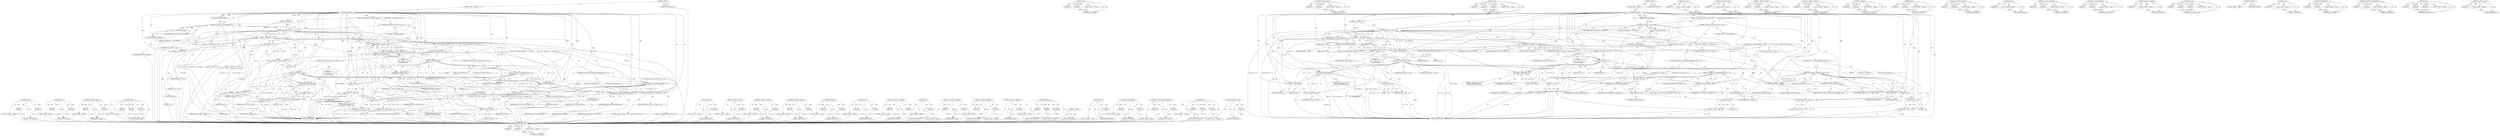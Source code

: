 digraph "&lt;operator&gt;.minus" {
vulnerable_225 [label=<(METHOD,LOGE)>];
vulnerable_226 [label=<(PARAM,p1)>];
vulnerable_227 [label=<(PARAM,p2)>];
vulnerable_228 [label=<(BLOCK,&lt;empty&gt;,&lt;empty&gt;)>];
vulnerable_229 [label=<(METHOD_RETURN,ANY)>];
vulnerable_205 [label=<(METHOD,LOGW)>];
vulnerable_206 [label=<(PARAM,p1)>];
vulnerable_207 [label=<(PARAM,p2)>];
vulnerable_208 [label=<(BLOCK,&lt;empty&gt;,&lt;empty&gt;)>];
vulnerable_209 [label=<(METHOD_RETURN,ANY)>];
vulnerable_156 [label=<(METHOD,&lt;operator&gt;.equals)>];
vulnerable_157 [label=<(PARAM,p1)>];
vulnerable_158 [label=<(PARAM,p2)>];
vulnerable_159 [label=<(BLOCK,&lt;empty&gt;,&lt;empty&gt;)>];
vulnerable_160 [label=<(METHOD_RETURN,ANY)>];
vulnerable_181 [label=<(METHOD,LOGV)>];
vulnerable_182 [label=<(PARAM,p1)>];
vulnerable_183 [label=<(PARAM,p2)>];
vulnerable_184 [label=<(PARAM,p3)>];
vulnerable_185 [label=<(BLOCK,&lt;empty&gt;,&lt;empty&gt;)>];
vulnerable_186 [label=<(METHOD_RETURN,ANY)>];
vulnerable_6 [label=<(METHOD,&lt;global&gt;)<SUB>1</SUB>>];
vulnerable_7 [label=<(BLOCK,&lt;empty&gt;,&lt;empty&gt;)<SUB>1</SUB>>];
vulnerable_8 [label=<(METHOD,sysMapFile)<SUB>1</SUB>>];
vulnerable_9 [label=<(PARAM,const char* fn)<SUB>1</SUB>>];
vulnerable_10 [label=<(PARAM,MemMapping* pMap)<SUB>1</SUB>>];
vulnerable_11 [label=<(BLOCK,{
    memset(pMap, 0, sizeof(*pMap));

 if (fn ...,{
    memset(pMap, 0, sizeof(*pMap));

 if (fn ...)<SUB>2</SUB>>];
vulnerable_12 [label=<(memset,memset(pMap, 0, sizeof(*pMap)))<SUB>3</SUB>>];
vulnerable_13 [label=<(IDENTIFIER,pMap,memset(pMap, 0, sizeof(*pMap)))<SUB>3</SUB>>];
vulnerable_14 [label=<(LITERAL,0,memset(pMap, 0, sizeof(*pMap)))<SUB>3</SUB>>];
vulnerable_15 [label=<(&lt;operator&gt;.sizeOf,sizeof(*pMap))<SUB>3</SUB>>];
vulnerable_16 [label=<(&lt;operator&gt;.indirection,*pMap)<SUB>3</SUB>>];
vulnerable_17 [label=<(IDENTIFIER,pMap,sizeof(*pMap))<SUB>3</SUB>>];
vulnerable_18 [label=<(CONTROL_STRUCTURE,IF,if (fn &amp;&amp; fn[0] == '@'))<SUB>5</SUB>>];
vulnerable_19 [label=<(&lt;operator&gt;.logicalAnd,fn &amp;&amp; fn[0] == '@')<SUB>5</SUB>>];
vulnerable_20 [label=<(IDENTIFIER,fn,fn &amp;&amp; fn[0] == '@')<SUB>5</SUB>>];
vulnerable_21 [label=<(&lt;operator&gt;.equals,fn[0] == '@')<SUB>5</SUB>>];
vulnerable_22 [label=<(&lt;operator&gt;.indirectIndexAccess,fn[0])<SUB>5</SUB>>];
vulnerable_23 [label=<(IDENTIFIER,fn,fn[0] == '@')<SUB>5</SUB>>];
vulnerable_24 [label=<(LITERAL,0,fn[0] == '@')<SUB>5</SUB>>];
vulnerable_25 [label=<(LITERAL,'@',fn[0] == '@')<SUB>5</SUB>>];
vulnerable_26 [label=<(BLOCK,{
 FILE* mapf = fopen(fn+1, &quot;r&quot;);
 if (mapf == ...,{
 FILE* mapf = fopen(fn+1, &quot;r&quot;);
 if (mapf == ...)<SUB>5</SUB>>];
vulnerable_27 [label="<(LOCAL,FILE* mapf: FILE*)<SUB>6</SUB>>"];
vulnerable_28 [label=<(&lt;operator&gt;.assignment,* mapf = fopen(fn+1, &quot;r&quot;))<SUB>6</SUB>>];
vulnerable_29 [label=<(IDENTIFIER,mapf,* mapf = fopen(fn+1, &quot;r&quot;))<SUB>6</SUB>>];
vulnerable_30 [label=<(fopen,fopen(fn+1, &quot;r&quot;))<SUB>6</SUB>>];
vulnerable_31 [label=<(&lt;operator&gt;.addition,fn+1)<SUB>6</SUB>>];
vulnerable_32 [label=<(IDENTIFIER,fn,fn+1)<SUB>6</SUB>>];
vulnerable_33 [label=<(LITERAL,1,fn+1)<SUB>6</SUB>>];
vulnerable_34 [label=<(LITERAL,&quot;r&quot;,fopen(fn+1, &quot;r&quot;))<SUB>6</SUB>>];
vulnerable_35 [label=<(CONTROL_STRUCTURE,IF,if (mapf == NULL))<SUB>7</SUB>>];
vulnerable_36 [label=<(&lt;operator&gt;.equals,mapf == NULL)<SUB>7</SUB>>];
vulnerable_37 [label=<(IDENTIFIER,mapf,mapf == NULL)<SUB>7</SUB>>];
vulnerable_38 [label=<(IDENTIFIER,NULL,mapf == NULL)<SUB>7</SUB>>];
vulnerable_39 [label="<(BLOCK,{
            LOGV(&quot;Unable to open '%s': %s\n&quot;,...,{
            LOGV(&quot;Unable to open '%s': %s\n&quot;,...)<SUB>7</SUB>>"];
vulnerable_40 [label="<(LOGV,LOGV(&quot;Unable to open '%s': %s\n&quot;, fn+1, strerro...)<SUB>8</SUB>>"];
vulnerable_41 [label="<(LITERAL,&quot;Unable to open '%s': %s\n&quot;,LOGV(&quot;Unable to open '%s': %s\n&quot;, fn+1, strerro...)<SUB>8</SUB>>"];
vulnerable_42 [label=<(&lt;operator&gt;.addition,fn+1)<SUB>8</SUB>>];
vulnerable_43 [label=<(IDENTIFIER,fn,fn+1)<SUB>8</SUB>>];
vulnerable_44 [label=<(LITERAL,1,fn+1)<SUB>8</SUB>>];
vulnerable_45 [label=<(strerror,strerror(errno))<SUB>8</SUB>>];
vulnerable_46 [label=<(IDENTIFIER,errno,strerror(errno))<SUB>8</SUB>>];
vulnerable_47 [label=<(RETURN,return -1;,return -1;)<SUB>9</SUB>>];
vulnerable_48 [label=<(&lt;operator&gt;.minus,-1)<SUB>9</SUB>>];
vulnerable_49 [label=<(LITERAL,1,-1)<SUB>9</SUB>>];
vulnerable_50 [label=<(CONTROL_STRUCTURE,IF,if (sysMapBlockFile(mapf, pMap) != 0))<SUB>13</SUB>>];
vulnerable_51 [label=<(&lt;operator&gt;.notEquals,sysMapBlockFile(mapf, pMap) != 0)<SUB>13</SUB>>];
vulnerable_52 [label=<(sysMapBlockFile,sysMapBlockFile(mapf, pMap))<SUB>13</SUB>>];
vulnerable_53 [label=<(IDENTIFIER,mapf,sysMapBlockFile(mapf, pMap))<SUB>13</SUB>>];
vulnerable_54 [label=<(IDENTIFIER,pMap,sysMapBlockFile(mapf, pMap))<SUB>13</SUB>>];
vulnerable_55 [label=<(LITERAL,0,sysMapBlockFile(mapf, pMap) != 0)<SUB>13</SUB>>];
vulnerable_56 [label=<(BLOCK,{
             LOGW(&quot;Map of '%s' failed\n&quot;, fn)...,{
             LOGW(&quot;Map of '%s' failed\n&quot;, fn)...)<SUB>13</SUB>>];
vulnerable_57 [label=<(LOGW,LOGW(&quot;Map of '%s' failed\n&quot;, fn))<SUB>14</SUB>>];
vulnerable_58 [label=<(LITERAL,&quot;Map of '%s' failed\n&quot;,LOGW(&quot;Map of '%s' failed\n&quot;, fn))<SUB>14</SUB>>];
vulnerable_59 [label=<(IDENTIFIER,fn,LOGW(&quot;Map of '%s' failed\n&quot;, fn))<SUB>14</SUB>>];
vulnerable_60 [label=<(RETURN,return -1;,return -1;)<SUB>15</SUB>>];
vulnerable_61 [label=<(&lt;operator&gt;.minus,-1)<SUB>15</SUB>>];
vulnerable_62 [label=<(LITERAL,1,-1)<SUB>15</SUB>>];
vulnerable_63 [label=<(fclose,fclose(mapf))<SUB>18</SUB>>];
vulnerable_64 [label=<(IDENTIFIER,mapf,fclose(mapf))<SUB>18</SUB>>];
vulnerable_65 [label=<(CONTROL_STRUCTURE,ELSE,else)<SUB>19</SUB>>];
vulnerable_66 [label=<(BLOCK,{
 int fd = open(fn, O_RDONLY, 0);
 if (fd &lt; 0)...,{
 int fd = open(fn, O_RDONLY, 0);
 if (fd &lt; 0)...)<SUB>19</SUB>>];
vulnerable_67 [label="<(LOCAL,int fd: int)<SUB>20</SUB>>"];
vulnerable_68 [label=<(&lt;operator&gt;.assignment,fd = open(fn, O_RDONLY, 0))<SUB>20</SUB>>];
vulnerable_69 [label=<(IDENTIFIER,fd,fd = open(fn, O_RDONLY, 0))<SUB>20</SUB>>];
vulnerable_70 [label=<(open,open(fn, O_RDONLY, 0))<SUB>20</SUB>>];
vulnerable_71 [label=<(IDENTIFIER,fn,open(fn, O_RDONLY, 0))<SUB>20</SUB>>];
vulnerable_72 [label=<(IDENTIFIER,O_RDONLY,open(fn, O_RDONLY, 0))<SUB>20</SUB>>];
vulnerable_73 [label=<(LITERAL,0,open(fn, O_RDONLY, 0))<SUB>20</SUB>>];
vulnerable_74 [label=<(CONTROL_STRUCTURE,IF,if (fd &lt; 0))<SUB>21</SUB>>];
vulnerable_75 [label=<(&lt;operator&gt;.lessThan,fd &lt; 0)<SUB>21</SUB>>];
vulnerable_76 [label=<(IDENTIFIER,fd,fd &lt; 0)<SUB>21</SUB>>];
vulnerable_77 [label=<(LITERAL,0,fd &lt; 0)<SUB>21</SUB>>];
vulnerable_78 [label="<(BLOCK,{
            LOGE(&quot;Unable to open '%s': %s\n&quot;,...,{
            LOGE(&quot;Unable to open '%s': %s\n&quot;,...)<SUB>21</SUB>>"];
vulnerable_79 [label="<(LOGE,LOGE(&quot;Unable to open '%s': %s\n&quot;, fn, strerror(...)<SUB>22</SUB>>"];
vulnerable_80 [label="<(LITERAL,&quot;Unable to open '%s': %s\n&quot;,LOGE(&quot;Unable to open '%s': %s\n&quot;, fn, strerror(...)<SUB>22</SUB>>"];
vulnerable_81 [label="<(IDENTIFIER,fn,LOGE(&quot;Unable to open '%s': %s\n&quot;, fn, strerror(...)<SUB>22</SUB>>"];
vulnerable_82 [label=<(strerror,strerror(errno))<SUB>22</SUB>>];
vulnerable_83 [label=<(IDENTIFIER,errno,strerror(errno))<SUB>22</SUB>>];
vulnerable_84 [label=<(RETURN,return -1;,return -1;)<SUB>23</SUB>>];
vulnerable_85 [label=<(&lt;operator&gt;.minus,-1)<SUB>23</SUB>>];
vulnerable_86 [label=<(LITERAL,1,-1)<SUB>23</SUB>>];
vulnerable_87 [label=<(CONTROL_STRUCTURE,IF,if (sysMapFD(fd, pMap) != 0))<SUB>26</SUB>>];
vulnerable_88 [label=<(&lt;operator&gt;.notEquals,sysMapFD(fd, pMap) != 0)<SUB>26</SUB>>];
vulnerable_89 [label=<(sysMapFD,sysMapFD(fd, pMap))<SUB>26</SUB>>];
vulnerable_90 [label=<(IDENTIFIER,fd,sysMapFD(fd, pMap))<SUB>26</SUB>>];
vulnerable_91 [label=<(IDENTIFIER,pMap,sysMapFD(fd, pMap))<SUB>26</SUB>>];
vulnerable_92 [label=<(LITERAL,0,sysMapFD(fd, pMap) != 0)<SUB>26</SUB>>];
vulnerable_93 [label=<(BLOCK,{
            LOGE(&quot;Map of '%s' failed\n&quot;, fn);...,{
            LOGE(&quot;Map of '%s' failed\n&quot;, fn);...)<SUB>26</SUB>>];
vulnerable_94 [label=<(LOGE,LOGE(&quot;Map of '%s' failed\n&quot;, fn))<SUB>27</SUB>>];
vulnerable_95 [label=<(LITERAL,&quot;Map of '%s' failed\n&quot;,LOGE(&quot;Map of '%s' failed\n&quot;, fn))<SUB>27</SUB>>];
vulnerable_96 [label=<(IDENTIFIER,fn,LOGE(&quot;Map of '%s' failed\n&quot;, fn))<SUB>27</SUB>>];
vulnerable_97 [label=<(close,close(fd))<SUB>28</SUB>>];
vulnerable_98 [label=<(IDENTIFIER,fd,close(fd))<SUB>28</SUB>>];
vulnerable_99 [label=<(RETURN,return -1;,return -1;)<SUB>29</SUB>>];
vulnerable_100 [label=<(&lt;operator&gt;.minus,-1)<SUB>29</SUB>>];
vulnerable_101 [label=<(LITERAL,1,-1)<SUB>29</SUB>>];
vulnerable_102 [label=<(close,close(fd))<SUB>32</SUB>>];
vulnerable_103 [label=<(IDENTIFIER,fd,close(fd))<SUB>32</SUB>>];
vulnerable_104 [label=<(RETURN,return 0;,return 0;)<SUB>34</SUB>>];
vulnerable_105 [label=<(LITERAL,0,return 0;)<SUB>34</SUB>>];
vulnerable_106 [label=<(METHOD_RETURN,int)<SUB>1</SUB>>];
vulnerable_108 [label=<(METHOD_RETURN,ANY)<SUB>1</SUB>>];
vulnerable_187 [label=<(METHOD,strerror)>];
vulnerable_188 [label=<(PARAM,p1)>];
vulnerable_189 [label=<(BLOCK,&lt;empty&gt;,&lt;empty&gt;)>];
vulnerable_190 [label=<(METHOD_RETURN,ANY)>];
vulnerable_143 [label=<(METHOD,&lt;operator&gt;.sizeOf)>];
vulnerable_144 [label=<(PARAM,p1)>];
vulnerable_145 [label=<(BLOCK,&lt;empty&gt;,&lt;empty&gt;)>];
vulnerable_146 [label=<(METHOD_RETURN,ANY)>];
vulnerable_176 [label=<(METHOD,&lt;operator&gt;.addition)>];
vulnerable_177 [label=<(PARAM,p1)>];
vulnerable_178 [label=<(PARAM,p2)>];
vulnerable_179 [label=<(BLOCK,&lt;empty&gt;,&lt;empty&gt;)>];
vulnerable_180 [label=<(METHOD_RETURN,ANY)>];
vulnerable_220 [label=<(METHOD,&lt;operator&gt;.lessThan)>];
vulnerable_221 [label=<(PARAM,p1)>];
vulnerable_222 [label=<(PARAM,p2)>];
vulnerable_223 [label=<(BLOCK,&lt;empty&gt;,&lt;empty&gt;)>];
vulnerable_224 [label=<(METHOD_RETURN,ANY)>];
vulnerable_230 [label=<(METHOD,sysMapFD)>];
vulnerable_231 [label=<(PARAM,p1)>];
vulnerable_232 [label=<(PARAM,p2)>];
vulnerable_233 [label=<(BLOCK,&lt;empty&gt;,&lt;empty&gt;)>];
vulnerable_234 [label=<(METHOD_RETURN,ANY)>];
vulnerable_171 [label=<(METHOD,fopen)>];
vulnerable_172 [label=<(PARAM,p1)>];
vulnerable_173 [label=<(PARAM,p2)>];
vulnerable_174 [label=<(BLOCK,&lt;empty&gt;,&lt;empty&gt;)>];
vulnerable_175 [label=<(METHOD_RETURN,ANY)>];
vulnerable_166 [label=<(METHOD,&lt;operator&gt;.assignment)>];
vulnerable_167 [label=<(PARAM,p1)>];
vulnerable_168 [label=<(PARAM,p2)>];
vulnerable_169 [label=<(BLOCK,&lt;empty&gt;,&lt;empty&gt;)>];
vulnerable_170 [label=<(METHOD_RETURN,ANY)>];
vulnerable_235 [label=<(METHOD,close)>];
vulnerable_236 [label=<(PARAM,p1)>];
vulnerable_237 [label=<(BLOCK,&lt;empty&gt;,&lt;empty&gt;)>];
vulnerable_238 [label=<(METHOD_RETURN,ANY)>];
vulnerable_151 [label=<(METHOD,&lt;operator&gt;.logicalAnd)>];
vulnerable_152 [label=<(PARAM,p1)>];
vulnerable_153 [label=<(PARAM,p2)>];
vulnerable_154 [label=<(BLOCK,&lt;empty&gt;,&lt;empty&gt;)>];
vulnerable_155 [label=<(METHOD_RETURN,ANY)>];
vulnerable_195 [label=<(METHOD,&lt;operator&gt;.notEquals)>];
vulnerable_196 [label=<(PARAM,p1)>];
vulnerable_197 [label=<(PARAM,p2)>];
vulnerable_198 [label=<(BLOCK,&lt;empty&gt;,&lt;empty&gt;)>];
vulnerable_199 [label=<(METHOD_RETURN,ANY)>];
vulnerable_147 [label=<(METHOD,&lt;operator&gt;.indirection)>];
vulnerable_148 [label=<(PARAM,p1)>];
vulnerable_149 [label=<(BLOCK,&lt;empty&gt;,&lt;empty&gt;)>];
vulnerable_150 [label=<(METHOD_RETURN,ANY)>];
vulnerable_137 [label=<(METHOD,memset)>];
vulnerable_138 [label=<(PARAM,p1)>];
vulnerable_139 [label=<(PARAM,p2)>];
vulnerable_140 [label=<(PARAM,p3)>];
vulnerable_141 [label=<(BLOCK,&lt;empty&gt;,&lt;empty&gt;)>];
vulnerable_142 [label=<(METHOD_RETURN,ANY)>];
vulnerable_131 [label=<(METHOD,&lt;global&gt;)<SUB>1</SUB>>];
vulnerable_132 [label=<(BLOCK,&lt;empty&gt;,&lt;empty&gt;)>];
vulnerable_133 [label=<(METHOD_RETURN,ANY)>];
vulnerable_210 [label=<(METHOD,fclose)>];
vulnerable_211 [label=<(PARAM,p1)>];
vulnerable_212 [label=<(BLOCK,&lt;empty&gt;,&lt;empty&gt;)>];
vulnerable_213 [label=<(METHOD_RETURN,ANY)>];
vulnerable_200 [label=<(METHOD,sysMapBlockFile)>];
vulnerable_201 [label=<(PARAM,p1)>];
vulnerable_202 [label=<(PARAM,p2)>];
vulnerable_203 [label=<(BLOCK,&lt;empty&gt;,&lt;empty&gt;)>];
vulnerable_204 [label=<(METHOD_RETURN,ANY)>];
vulnerable_161 [label=<(METHOD,&lt;operator&gt;.indirectIndexAccess)>];
vulnerable_162 [label=<(PARAM,p1)>];
vulnerable_163 [label=<(PARAM,p2)>];
vulnerable_164 [label=<(BLOCK,&lt;empty&gt;,&lt;empty&gt;)>];
vulnerable_165 [label=<(METHOD_RETURN,ANY)>];
vulnerable_214 [label=<(METHOD,open)>];
vulnerable_215 [label=<(PARAM,p1)>];
vulnerable_216 [label=<(PARAM,p2)>];
vulnerable_217 [label=<(PARAM,p3)>];
vulnerable_218 [label=<(BLOCK,&lt;empty&gt;,&lt;empty&gt;)>];
vulnerable_219 [label=<(METHOD_RETURN,ANY)>];
vulnerable_191 [label=<(METHOD,&lt;operator&gt;.minus)>];
vulnerable_192 [label=<(PARAM,p1)>];
vulnerable_193 [label=<(BLOCK,&lt;empty&gt;,&lt;empty&gt;)>];
vulnerable_194 [label=<(METHOD_RETURN,ANY)>];
fixed_227 [label=<(METHOD,LOGE)>];
fixed_228 [label=<(PARAM,p1)>];
fixed_229 [label=<(PARAM,p2)>];
fixed_230 [label=<(BLOCK,&lt;empty&gt;,&lt;empty&gt;)>];
fixed_231 [label=<(METHOD_RETURN,ANY)>];
fixed_207 [label=<(METHOD,LOGW)>];
fixed_208 [label=<(PARAM,p1)>];
fixed_209 [label=<(PARAM,p2)>];
fixed_210 [label=<(BLOCK,&lt;empty&gt;,&lt;empty&gt;)>];
fixed_211 [label=<(METHOD_RETURN,ANY)>];
fixed_158 [label=<(METHOD,&lt;operator&gt;.equals)>];
fixed_159 [label=<(PARAM,p1)>];
fixed_160 [label=<(PARAM,p2)>];
fixed_161 [label=<(BLOCK,&lt;empty&gt;,&lt;empty&gt;)>];
fixed_162 [label=<(METHOD_RETURN,ANY)>];
fixed_183 [label=<(METHOD,LOGV)>];
fixed_184 [label=<(PARAM,p1)>];
fixed_185 [label=<(PARAM,p2)>];
fixed_186 [label=<(PARAM,p3)>];
fixed_187 [label=<(BLOCK,&lt;empty&gt;,&lt;empty&gt;)>];
fixed_188 [label=<(METHOD_RETURN,ANY)>];
fixed_6 [label=<(METHOD,&lt;global&gt;)<SUB>1</SUB>>];
fixed_7 [label=<(BLOCK,&lt;empty&gt;,&lt;empty&gt;)<SUB>1</SUB>>];
fixed_8 [label=<(METHOD,sysMapFile)<SUB>1</SUB>>];
fixed_9 [label=<(PARAM,const char* fn)<SUB>1</SUB>>];
fixed_10 [label=<(PARAM,MemMapping* pMap)<SUB>1</SUB>>];
fixed_11 [label=<(BLOCK,{
    memset(pMap, 0, sizeof(*pMap));

 if (fn ...,{
    memset(pMap, 0, sizeof(*pMap));

 if (fn ...)<SUB>2</SUB>>];
fixed_12 [label=<(memset,memset(pMap, 0, sizeof(*pMap)))<SUB>3</SUB>>];
fixed_13 [label=<(IDENTIFIER,pMap,memset(pMap, 0, sizeof(*pMap)))<SUB>3</SUB>>];
fixed_14 [label=<(LITERAL,0,memset(pMap, 0, sizeof(*pMap)))<SUB>3</SUB>>];
fixed_15 [label=<(&lt;operator&gt;.sizeOf,sizeof(*pMap))<SUB>3</SUB>>];
fixed_16 [label=<(&lt;operator&gt;.indirection,*pMap)<SUB>3</SUB>>];
fixed_17 [label=<(IDENTIFIER,pMap,sizeof(*pMap))<SUB>3</SUB>>];
fixed_18 [label=<(CONTROL_STRUCTURE,IF,if (fn &amp;&amp; fn[0] == '@'))<SUB>5</SUB>>];
fixed_19 [label=<(&lt;operator&gt;.logicalAnd,fn &amp;&amp; fn[0] == '@')<SUB>5</SUB>>];
fixed_20 [label=<(IDENTIFIER,fn,fn &amp;&amp; fn[0] == '@')<SUB>5</SUB>>];
fixed_21 [label=<(&lt;operator&gt;.equals,fn[0] == '@')<SUB>5</SUB>>];
fixed_22 [label=<(&lt;operator&gt;.indirectIndexAccess,fn[0])<SUB>5</SUB>>];
fixed_23 [label=<(IDENTIFIER,fn,fn[0] == '@')<SUB>5</SUB>>];
fixed_24 [label=<(LITERAL,0,fn[0] == '@')<SUB>5</SUB>>];
fixed_25 [label=<(LITERAL,'@',fn[0] == '@')<SUB>5</SUB>>];
fixed_26 [label=<(BLOCK,{
 FILE* mapf = fopen(fn+1, &quot;r&quot;);
 if (mapf == ...,{
 FILE* mapf = fopen(fn+1, &quot;r&quot;);
 if (mapf == ...)<SUB>5</SUB>>];
fixed_27 [label="<(LOCAL,FILE* mapf: FILE*)<SUB>6</SUB>>"];
fixed_28 [label=<(&lt;operator&gt;.assignment,* mapf = fopen(fn+1, &quot;r&quot;))<SUB>6</SUB>>];
fixed_29 [label=<(IDENTIFIER,mapf,* mapf = fopen(fn+1, &quot;r&quot;))<SUB>6</SUB>>];
fixed_30 [label=<(fopen,fopen(fn+1, &quot;r&quot;))<SUB>6</SUB>>];
fixed_31 [label=<(&lt;operator&gt;.addition,fn+1)<SUB>6</SUB>>];
fixed_32 [label=<(IDENTIFIER,fn,fn+1)<SUB>6</SUB>>];
fixed_33 [label=<(LITERAL,1,fn+1)<SUB>6</SUB>>];
fixed_34 [label=<(LITERAL,&quot;r&quot;,fopen(fn+1, &quot;r&quot;))<SUB>6</SUB>>];
fixed_35 [label=<(CONTROL_STRUCTURE,IF,if (mapf == NULL))<SUB>7</SUB>>];
fixed_36 [label=<(&lt;operator&gt;.equals,mapf == NULL)<SUB>7</SUB>>];
fixed_37 [label=<(IDENTIFIER,mapf,mapf == NULL)<SUB>7</SUB>>];
fixed_38 [label=<(IDENTIFIER,NULL,mapf == NULL)<SUB>7</SUB>>];
fixed_39 [label="<(BLOCK,{
            LOGV(&quot;Unable to open '%s': %s\n&quot;,...,{
            LOGV(&quot;Unable to open '%s': %s\n&quot;,...)<SUB>7</SUB>>"];
fixed_40 [label="<(LOGV,LOGV(&quot;Unable to open '%s': %s\n&quot;, fn+1, strerro...)<SUB>8</SUB>>"];
fixed_41 [label="<(LITERAL,&quot;Unable to open '%s': %s\n&quot;,LOGV(&quot;Unable to open '%s': %s\n&quot;, fn+1, strerro...)<SUB>8</SUB>>"];
fixed_42 [label=<(&lt;operator&gt;.addition,fn+1)<SUB>8</SUB>>];
fixed_43 [label=<(IDENTIFIER,fn,fn+1)<SUB>8</SUB>>];
fixed_44 [label=<(LITERAL,1,fn+1)<SUB>8</SUB>>];
fixed_45 [label=<(strerror,strerror(errno))<SUB>8</SUB>>];
fixed_46 [label=<(IDENTIFIER,errno,strerror(errno))<SUB>8</SUB>>];
fixed_47 [label=<(RETURN,return -1;,return -1;)<SUB>9</SUB>>];
fixed_48 [label=<(&lt;operator&gt;.minus,-1)<SUB>9</SUB>>];
fixed_49 [label=<(LITERAL,1,-1)<SUB>9</SUB>>];
fixed_50 [label=<(CONTROL_STRUCTURE,IF,if (sysMapBlockFile(mapf, pMap) != 0))<SUB>13</SUB>>];
fixed_51 [label=<(&lt;operator&gt;.notEquals,sysMapBlockFile(mapf, pMap) != 0)<SUB>13</SUB>>];
fixed_52 [label=<(sysMapBlockFile,sysMapBlockFile(mapf, pMap))<SUB>13</SUB>>];
fixed_53 [label=<(IDENTIFIER,mapf,sysMapBlockFile(mapf, pMap))<SUB>13</SUB>>];
fixed_54 [label=<(IDENTIFIER,pMap,sysMapBlockFile(mapf, pMap))<SUB>13</SUB>>];
fixed_55 [label=<(LITERAL,0,sysMapBlockFile(mapf, pMap) != 0)<SUB>13</SUB>>];
fixed_56 [label=<(BLOCK,{
             LOGW(&quot;Map of '%s' failed\n&quot;, fn)...,{
             LOGW(&quot;Map of '%s' failed\n&quot;, fn)...)<SUB>13</SUB>>];
fixed_57 [label=<(LOGW,LOGW(&quot;Map of '%s' failed\n&quot;, fn))<SUB>14</SUB>>];
fixed_58 [label=<(LITERAL,&quot;Map of '%s' failed\n&quot;,LOGW(&quot;Map of '%s' failed\n&quot;, fn))<SUB>14</SUB>>];
fixed_59 [label=<(IDENTIFIER,fn,LOGW(&quot;Map of '%s' failed\n&quot;, fn))<SUB>14</SUB>>];
fixed_60 [label=<(fclose,fclose(mapf))<SUB>15</SUB>>];
fixed_61 [label=<(IDENTIFIER,mapf,fclose(mapf))<SUB>15</SUB>>];
fixed_62 [label=<(RETURN,return -1;,return -1;)<SUB>16</SUB>>];
fixed_63 [label=<(&lt;operator&gt;.minus,-1)<SUB>16</SUB>>];
fixed_64 [label=<(LITERAL,1,-1)<SUB>16</SUB>>];
fixed_65 [label=<(fclose,fclose(mapf))<SUB>19</SUB>>];
fixed_66 [label=<(IDENTIFIER,mapf,fclose(mapf))<SUB>19</SUB>>];
fixed_67 [label=<(CONTROL_STRUCTURE,ELSE,else)<SUB>20</SUB>>];
fixed_68 [label=<(BLOCK,{
 int fd = open(fn, O_RDONLY, 0);
 if (fd &lt; 0)...,{
 int fd = open(fn, O_RDONLY, 0);
 if (fd &lt; 0)...)<SUB>20</SUB>>];
fixed_69 [label="<(LOCAL,int fd: int)<SUB>21</SUB>>"];
fixed_70 [label=<(&lt;operator&gt;.assignment,fd = open(fn, O_RDONLY, 0))<SUB>21</SUB>>];
fixed_71 [label=<(IDENTIFIER,fd,fd = open(fn, O_RDONLY, 0))<SUB>21</SUB>>];
fixed_72 [label=<(open,open(fn, O_RDONLY, 0))<SUB>21</SUB>>];
fixed_73 [label=<(IDENTIFIER,fn,open(fn, O_RDONLY, 0))<SUB>21</SUB>>];
fixed_74 [label=<(IDENTIFIER,O_RDONLY,open(fn, O_RDONLY, 0))<SUB>21</SUB>>];
fixed_75 [label=<(LITERAL,0,open(fn, O_RDONLY, 0))<SUB>21</SUB>>];
fixed_76 [label=<(CONTROL_STRUCTURE,IF,if (fd &lt; 0))<SUB>22</SUB>>];
fixed_77 [label=<(&lt;operator&gt;.lessThan,fd &lt; 0)<SUB>22</SUB>>];
fixed_78 [label=<(IDENTIFIER,fd,fd &lt; 0)<SUB>22</SUB>>];
fixed_79 [label=<(LITERAL,0,fd &lt; 0)<SUB>22</SUB>>];
fixed_80 [label="<(BLOCK,{
            LOGE(&quot;Unable to open '%s': %s\n&quot;,...,{
            LOGE(&quot;Unable to open '%s': %s\n&quot;,...)<SUB>22</SUB>>"];
fixed_81 [label="<(LOGE,LOGE(&quot;Unable to open '%s': %s\n&quot;, fn, strerror(...)<SUB>23</SUB>>"];
fixed_82 [label="<(LITERAL,&quot;Unable to open '%s': %s\n&quot;,LOGE(&quot;Unable to open '%s': %s\n&quot;, fn, strerror(...)<SUB>23</SUB>>"];
fixed_83 [label="<(IDENTIFIER,fn,LOGE(&quot;Unable to open '%s': %s\n&quot;, fn, strerror(...)<SUB>23</SUB>>"];
fixed_84 [label=<(strerror,strerror(errno))<SUB>23</SUB>>];
fixed_85 [label=<(IDENTIFIER,errno,strerror(errno))<SUB>23</SUB>>];
fixed_86 [label=<(RETURN,return -1;,return -1;)<SUB>24</SUB>>];
fixed_87 [label=<(&lt;operator&gt;.minus,-1)<SUB>24</SUB>>];
fixed_88 [label=<(LITERAL,1,-1)<SUB>24</SUB>>];
fixed_89 [label=<(CONTROL_STRUCTURE,IF,if (sysMapFD(fd, pMap) != 0))<SUB>27</SUB>>];
fixed_90 [label=<(&lt;operator&gt;.notEquals,sysMapFD(fd, pMap) != 0)<SUB>27</SUB>>];
fixed_91 [label=<(sysMapFD,sysMapFD(fd, pMap))<SUB>27</SUB>>];
fixed_92 [label=<(IDENTIFIER,fd,sysMapFD(fd, pMap))<SUB>27</SUB>>];
fixed_93 [label=<(IDENTIFIER,pMap,sysMapFD(fd, pMap))<SUB>27</SUB>>];
fixed_94 [label=<(LITERAL,0,sysMapFD(fd, pMap) != 0)<SUB>27</SUB>>];
fixed_95 [label=<(BLOCK,{
            LOGE(&quot;Map of '%s' failed\n&quot;, fn);...,{
            LOGE(&quot;Map of '%s' failed\n&quot;, fn);...)<SUB>27</SUB>>];
fixed_96 [label=<(LOGE,LOGE(&quot;Map of '%s' failed\n&quot;, fn))<SUB>28</SUB>>];
fixed_97 [label=<(LITERAL,&quot;Map of '%s' failed\n&quot;,LOGE(&quot;Map of '%s' failed\n&quot;, fn))<SUB>28</SUB>>];
fixed_98 [label=<(IDENTIFIER,fn,LOGE(&quot;Map of '%s' failed\n&quot;, fn))<SUB>28</SUB>>];
fixed_99 [label=<(close,close(fd))<SUB>29</SUB>>];
fixed_100 [label=<(IDENTIFIER,fd,close(fd))<SUB>29</SUB>>];
fixed_101 [label=<(RETURN,return -1;,return -1;)<SUB>30</SUB>>];
fixed_102 [label=<(&lt;operator&gt;.minus,-1)<SUB>30</SUB>>];
fixed_103 [label=<(LITERAL,1,-1)<SUB>30</SUB>>];
fixed_104 [label=<(close,close(fd))<SUB>33</SUB>>];
fixed_105 [label=<(IDENTIFIER,fd,close(fd))<SUB>33</SUB>>];
fixed_106 [label=<(RETURN,return 0;,return 0;)<SUB>35</SUB>>];
fixed_107 [label=<(LITERAL,0,return 0;)<SUB>35</SUB>>];
fixed_108 [label=<(METHOD_RETURN,int)<SUB>1</SUB>>];
fixed_110 [label=<(METHOD_RETURN,ANY)<SUB>1</SUB>>];
fixed_189 [label=<(METHOD,strerror)>];
fixed_190 [label=<(PARAM,p1)>];
fixed_191 [label=<(BLOCK,&lt;empty&gt;,&lt;empty&gt;)>];
fixed_192 [label=<(METHOD_RETURN,ANY)>];
fixed_145 [label=<(METHOD,&lt;operator&gt;.sizeOf)>];
fixed_146 [label=<(PARAM,p1)>];
fixed_147 [label=<(BLOCK,&lt;empty&gt;,&lt;empty&gt;)>];
fixed_148 [label=<(METHOD_RETURN,ANY)>];
fixed_178 [label=<(METHOD,&lt;operator&gt;.addition)>];
fixed_179 [label=<(PARAM,p1)>];
fixed_180 [label=<(PARAM,p2)>];
fixed_181 [label=<(BLOCK,&lt;empty&gt;,&lt;empty&gt;)>];
fixed_182 [label=<(METHOD_RETURN,ANY)>];
fixed_222 [label=<(METHOD,&lt;operator&gt;.lessThan)>];
fixed_223 [label=<(PARAM,p1)>];
fixed_224 [label=<(PARAM,p2)>];
fixed_225 [label=<(BLOCK,&lt;empty&gt;,&lt;empty&gt;)>];
fixed_226 [label=<(METHOD_RETURN,ANY)>];
fixed_232 [label=<(METHOD,sysMapFD)>];
fixed_233 [label=<(PARAM,p1)>];
fixed_234 [label=<(PARAM,p2)>];
fixed_235 [label=<(BLOCK,&lt;empty&gt;,&lt;empty&gt;)>];
fixed_236 [label=<(METHOD_RETURN,ANY)>];
fixed_173 [label=<(METHOD,fopen)>];
fixed_174 [label=<(PARAM,p1)>];
fixed_175 [label=<(PARAM,p2)>];
fixed_176 [label=<(BLOCK,&lt;empty&gt;,&lt;empty&gt;)>];
fixed_177 [label=<(METHOD_RETURN,ANY)>];
fixed_168 [label=<(METHOD,&lt;operator&gt;.assignment)>];
fixed_169 [label=<(PARAM,p1)>];
fixed_170 [label=<(PARAM,p2)>];
fixed_171 [label=<(BLOCK,&lt;empty&gt;,&lt;empty&gt;)>];
fixed_172 [label=<(METHOD_RETURN,ANY)>];
fixed_237 [label=<(METHOD,close)>];
fixed_238 [label=<(PARAM,p1)>];
fixed_239 [label=<(BLOCK,&lt;empty&gt;,&lt;empty&gt;)>];
fixed_240 [label=<(METHOD_RETURN,ANY)>];
fixed_153 [label=<(METHOD,&lt;operator&gt;.logicalAnd)>];
fixed_154 [label=<(PARAM,p1)>];
fixed_155 [label=<(PARAM,p2)>];
fixed_156 [label=<(BLOCK,&lt;empty&gt;,&lt;empty&gt;)>];
fixed_157 [label=<(METHOD_RETURN,ANY)>];
fixed_197 [label=<(METHOD,&lt;operator&gt;.notEquals)>];
fixed_198 [label=<(PARAM,p1)>];
fixed_199 [label=<(PARAM,p2)>];
fixed_200 [label=<(BLOCK,&lt;empty&gt;,&lt;empty&gt;)>];
fixed_201 [label=<(METHOD_RETURN,ANY)>];
fixed_149 [label=<(METHOD,&lt;operator&gt;.indirection)>];
fixed_150 [label=<(PARAM,p1)>];
fixed_151 [label=<(BLOCK,&lt;empty&gt;,&lt;empty&gt;)>];
fixed_152 [label=<(METHOD_RETURN,ANY)>];
fixed_139 [label=<(METHOD,memset)>];
fixed_140 [label=<(PARAM,p1)>];
fixed_141 [label=<(PARAM,p2)>];
fixed_142 [label=<(PARAM,p3)>];
fixed_143 [label=<(BLOCK,&lt;empty&gt;,&lt;empty&gt;)>];
fixed_144 [label=<(METHOD_RETURN,ANY)>];
fixed_133 [label=<(METHOD,&lt;global&gt;)<SUB>1</SUB>>];
fixed_134 [label=<(BLOCK,&lt;empty&gt;,&lt;empty&gt;)>];
fixed_135 [label=<(METHOD_RETURN,ANY)>];
fixed_212 [label=<(METHOD,fclose)>];
fixed_213 [label=<(PARAM,p1)>];
fixed_214 [label=<(BLOCK,&lt;empty&gt;,&lt;empty&gt;)>];
fixed_215 [label=<(METHOD_RETURN,ANY)>];
fixed_202 [label=<(METHOD,sysMapBlockFile)>];
fixed_203 [label=<(PARAM,p1)>];
fixed_204 [label=<(PARAM,p2)>];
fixed_205 [label=<(BLOCK,&lt;empty&gt;,&lt;empty&gt;)>];
fixed_206 [label=<(METHOD_RETURN,ANY)>];
fixed_163 [label=<(METHOD,&lt;operator&gt;.indirectIndexAccess)>];
fixed_164 [label=<(PARAM,p1)>];
fixed_165 [label=<(PARAM,p2)>];
fixed_166 [label=<(BLOCK,&lt;empty&gt;,&lt;empty&gt;)>];
fixed_167 [label=<(METHOD_RETURN,ANY)>];
fixed_216 [label=<(METHOD,open)>];
fixed_217 [label=<(PARAM,p1)>];
fixed_218 [label=<(PARAM,p2)>];
fixed_219 [label=<(PARAM,p3)>];
fixed_220 [label=<(BLOCK,&lt;empty&gt;,&lt;empty&gt;)>];
fixed_221 [label=<(METHOD_RETURN,ANY)>];
fixed_193 [label=<(METHOD,&lt;operator&gt;.minus)>];
fixed_194 [label=<(PARAM,p1)>];
fixed_195 [label=<(BLOCK,&lt;empty&gt;,&lt;empty&gt;)>];
fixed_196 [label=<(METHOD_RETURN,ANY)>];
vulnerable_225 -> vulnerable_226  [key=0, label="AST: "];
vulnerable_225 -> vulnerable_226  [key=1, label="DDG: "];
vulnerable_225 -> vulnerable_228  [key=0, label="AST: "];
vulnerable_225 -> vulnerable_227  [key=0, label="AST: "];
vulnerable_225 -> vulnerable_227  [key=1, label="DDG: "];
vulnerable_225 -> vulnerable_229  [key=0, label="AST: "];
vulnerable_225 -> vulnerable_229  [key=1, label="CFG: "];
vulnerable_226 -> vulnerable_229  [key=0, label="DDG: p1"];
vulnerable_227 -> vulnerable_229  [key=0, label="DDG: p2"];
vulnerable_228 -> fixed_227  [key=0];
vulnerable_229 -> fixed_227  [key=0];
vulnerable_205 -> vulnerable_206  [key=0, label="AST: "];
vulnerable_205 -> vulnerable_206  [key=1, label="DDG: "];
vulnerable_205 -> vulnerable_208  [key=0, label="AST: "];
vulnerable_205 -> vulnerable_207  [key=0, label="AST: "];
vulnerable_205 -> vulnerable_207  [key=1, label="DDG: "];
vulnerable_205 -> vulnerable_209  [key=0, label="AST: "];
vulnerable_205 -> vulnerable_209  [key=1, label="CFG: "];
vulnerable_206 -> vulnerable_209  [key=0, label="DDG: p1"];
vulnerable_207 -> vulnerable_209  [key=0, label="DDG: p2"];
vulnerable_208 -> fixed_227  [key=0];
vulnerable_209 -> fixed_227  [key=0];
vulnerable_156 -> vulnerable_157  [key=0, label="AST: "];
vulnerable_156 -> vulnerable_157  [key=1, label="DDG: "];
vulnerable_156 -> vulnerable_159  [key=0, label="AST: "];
vulnerable_156 -> vulnerable_158  [key=0, label="AST: "];
vulnerable_156 -> vulnerable_158  [key=1, label="DDG: "];
vulnerable_156 -> vulnerable_160  [key=0, label="AST: "];
vulnerable_156 -> vulnerable_160  [key=1, label="CFG: "];
vulnerable_157 -> vulnerable_160  [key=0, label="DDG: p1"];
vulnerable_158 -> vulnerable_160  [key=0, label="DDG: p2"];
vulnerable_159 -> fixed_227  [key=0];
vulnerable_160 -> fixed_227  [key=0];
vulnerable_181 -> vulnerable_182  [key=0, label="AST: "];
vulnerable_181 -> vulnerable_182  [key=1, label="DDG: "];
vulnerable_181 -> vulnerable_185  [key=0, label="AST: "];
vulnerable_181 -> vulnerable_183  [key=0, label="AST: "];
vulnerable_181 -> vulnerable_183  [key=1, label="DDG: "];
vulnerable_181 -> vulnerable_186  [key=0, label="AST: "];
vulnerable_181 -> vulnerable_186  [key=1, label="CFG: "];
vulnerable_181 -> vulnerable_184  [key=0, label="AST: "];
vulnerable_181 -> vulnerable_184  [key=1, label="DDG: "];
vulnerable_182 -> vulnerable_186  [key=0, label="DDG: p1"];
vulnerable_183 -> vulnerable_186  [key=0, label="DDG: p2"];
vulnerable_184 -> vulnerable_186  [key=0, label="DDG: p3"];
vulnerable_185 -> fixed_227  [key=0];
vulnerable_186 -> fixed_227  [key=0];
vulnerable_6 -> vulnerable_7  [key=0, label="AST: "];
vulnerable_6 -> vulnerable_108  [key=0, label="AST: "];
vulnerable_6 -> vulnerable_108  [key=1, label="CFG: "];
vulnerable_7 -> vulnerable_8  [key=0, label="AST: "];
vulnerable_8 -> vulnerable_9  [key=0, label="AST: "];
vulnerable_8 -> vulnerable_9  [key=1, label="DDG: "];
vulnerable_8 -> vulnerable_10  [key=0, label="AST: "];
vulnerable_8 -> vulnerable_10  [key=1, label="DDG: "];
vulnerable_8 -> vulnerable_11  [key=0, label="AST: "];
vulnerable_8 -> vulnerable_106  [key=0, label="AST: "];
vulnerable_8 -> vulnerable_16  [key=0, label="CFG: "];
vulnerable_8 -> vulnerable_104  [key=0, label="DDG: "];
vulnerable_8 -> vulnerable_12  [key=0, label="DDG: "];
vulnerable_8 -> vulnerable_105  [key=0, label="DDG: "];
vulnerable_8 -> vulnerable_19  [key=0, label="DDG: "];
vulnerable_8 -> vulnerable_21  [key=0, label="DDG: "];
vulnerable_8 -> vulnerable_63  [key=0, label="DDG: "];
vulnerable_8 -> vulnerable_30  [key=0, label="DDG: "];
vulnerable_8 -> vulnerable_36  [key=0, label="DDG: "];
vulnerable_8 -> vulnerable_51  [key=0, label="DDG: "];
vulnerable_8 -> vulnerable_102  [key=0, label="DDG: "];
vulnerable_8 -> vulnerable_31  [key=0, label="DDG: "];
vulnerable_8 -> vulnerable_40  [key=0, label="DDG: "];
vulnerable_8 -> vulnerable_52  [key=0, label="DDG: "];
vulnerable_8 -> vulnerable_57  [key=0, label="DDG: "];
vulnerable_8 -> vulnerable_70  [key=0, label="DDG: "];
vulnerable_8 -> vulnerable_75  [key=0, label="DDG: "];
vulnerable_8 -> vulnerable_88  [key=0, label="DDG: "];
vulnerable_8 -> vulnerable_42  [key=0, label="DDG: "];
vulnerable_8 -> vulnerable_45  [key=0, label="DDG: "];
vulnerable_8 -> vulnerable_48  [key=0, label="DDG: "];
vulnerable_8 -> vulnerable_61  [key=0, label="DDG: "];
vulnerable_8 -> vulnerable_79  [key=0, label="DDG: "];
vulnerable_8 -> vulnerable_89  [key=0, label="DDG: "];
vulnerable_8 -> vulnerable_94  [key=0, label="DDG: "];
vulnerable_8 -> vulnerable_97  [key=0, label="DDG: "];
vulnerable_8 -> vulnerable_82  [key=0, label="DDG: "];
vulnerable_8 -> vulnerable_85  [key=0, label="DDG: "];
vulnerable_8 -> vulnerable_100  [key=0, label="DDG: "];
vulnerable_9 -> vulnerable_19  [key=0, label="DDG: fn"];
vulnerable_9 -> vulnerable_21  [key=0, label="DDG: fn"];
vulnerable_10 -> vulnerable_12  [key=0, label="DDG: pMap"];
vulnerable_11 -> vulnerable_12  [key=0, label="AST: "];
vulnerable_11 -> vulnerable_18  [key=0, label="AST: "];
vulnerable_11 -> vulnerable_104  [key=0, label="AST: "];
vulnerable_12 -> vulnerable_13  [key=0, label="AST: "];
vulnerable_12 -> vulnerable_14  [key=0, label="AST: "];
vulnerable_12 -> vulnerable_15  [key=0, label="AST: "];
vulnerable_12 -> vulnerable_19  [key=0, label="CFG: "];
vulnerable_12 -> vulnerable_22  [key=0, label="CFG: "];
vulnerable_12 -> vulnerable_106  [key=0, label="DDG: pMap"];
vulnerable_12 -> vulnerable_106  [key=1, label="DDG: memset(pMap, 0, sizeof(*pMap))"];
vulnerable_12 -> vulnerable_52  [key=0, label="DDG: pMap"];
vulnerable_12 -> vulnerable_89  [key=0, label="DDG: pMap"];
vulnerable_13 -> fixed_227  [key=0];
vulnerable_14 -> fixed_227  [key=0];
vulnerable_15 -> vulnerable_16  [key=0, label="AST: "];
vulnerable_15 -> vulnerable_12  [key=0, label="CFG: "];
vulnerable_15 -> vulnerable_106  [key=0, label="DDG: *pMap"];
vulnerable_16 -> vulnerable_17  [key=0, label="AST: "];
vulnerable_16 -> vulnerable_15  [key=0, label="CFG: "];
vulnerable_17 -> fixed_227  [key=0];
vulnerable_18 -> vulnerable_19  [key=0, label="AST: "];
vulnerable_18 -> vulnerable_26  [key=0, label="AST: "];
vulnerable_18 -> vulnerable_65  [key=0, label="AST: "];
vulnerable_19 -> vulnerable_20  [key=0, label="AST: "];
vulnerable_19 -> vulnerable_21  [key=0, label="AST: "];
vulnerable_19 -> vulnerable_31  [key=0, label="CFG: "];
vulnerable_19 -> vulnerable_31  [key=1, label="DDG: fn"];
vulnerable_19 -> vulnerable_31  [key=2, label="CDG: "];
vulnerable_19 -> vulnerable_70  [key=0, label="CFG: "];
vulnerable_19 -> vulnerable_70  [key=1, label="DDG: fn"];
vulnerable_19 -> vulnerable_70  [key=2, label="CDG: "];
vulnerable_19 -> vulnerable_106  [key=0, label="DDG: fn[0] == '@'"];
vulnerable_19 -> vulnerable_106  [key=1, label="DDG: fn &amp;&amp; fn[0] == '@'"];
vulnerable_19 -> vulnerable_30  [key=0, label="DDG: fn"];
vulnerable_19 -> vulnerable_30  [key=1, label="CDG: "];
vulnerable_19 -> vulnerable_40  [key=0, label="DDG: fn"];
vulnerable_19 -> vulnerable_57  [key=0, label="DDG: fn"];
vulnerable_19 -> vulnerable_42  [key=0, label="DDG: fn"];
vulnerable_19 -> vulnerable_68  [key=0, label="CDG: "];
vulnerable_19 -> vulnerable_28  [key=0, label="CDG: "];
vulnerable_19 -> vulnerable_75  [key=0, label="CDG: "];
vulnerable_19 -> vulnerable_36  [key=0, label="CDG: "];
vulnerable_20 -> fixed_227  [key=0];
vulnerable_21 -> vulnerable_22  [key=0, label="AST: "];
vulnerable_21 -> vulnerable_25  [key=0, label="AST: "];
vulnerable_21 -> vulnerable_19  [key=0, label="CFG: "];
vulnerable_21 -> vulnerable_19  [key=1, label="DDG: fn[0]"];
vulnerable_21 -> vulnerable_19  [key=2, label="DDG: '@'"];
vulnerable_21 -> vulnerable_106  [key=0, label="DDG: fn[0]"];
vulnerable_21 -> vulnerable_30  [key=0, label="DDG: fn[0]"];
vulnerable_21 -> vulnerable_31  [key=0, label="DDG: fn[0]"];
vulnerable_21 -> vulnerable_40  [key=0, label="DDG: fn[0]"];
vulnerable_21 -> vulnerable_57  [key=0, label="DDG: fn[0]"];
vulnerable_21 -> vulnerable_70  [key=0, label="DDG: fn[0]"];
vulnerable_21 -> vulnerable_42  [key=0, label="DDG: fn[0]"];
vulnerable_21 -> vulnerable_79  [key=0, label="DDG: fn[0]"];
vulnerable_21 -> vulnerable_94  [key=0, label="DDG: fn[0]"];
vulnerable_22 -> vulnerable_23  [key=0, label="AST: "];
vulnerable_22 -> vulnerable_24  [key=0, label="AST: "];
vulnerable_22 -> vulnerable_21  [key=0, label="CFG: "];
vulnerable_23 -> fixed_227  [key=0];
vulnerable_24 -> fixed_227  [key=0];
vulnerable_25 -> fixed_227  [key=0];
vulnerable_26 -> vulnerable_27  [key=0, label="AST: "];
vulnerable_26 -> vulnerable_28  [key=0, label="AST: "];
vulnerable_26 -> vulnerable_35  [key=0, label="AST: "];
vulnerable_26 -> vulnerable_50  [key=0, label="AST: "];
vulnerable_26 -> vulnerable_63  [key=0, label="AST: "];
vulnerable_27 -> fixed_227  [key=0];
vulnerable_28 -> vulnerable_29  [key=0, label="AST: "];
vulnerable_28 -> vulnerable_30  [key=0, label="AST: "];
vulnerable_28 -> vulnerable_36  [key=0, label="CFG: "];
vulnerable_28 -> vulnerable_36  [key=1, label="DDG: mapf"];
vulnerable_28 -> vulnerable_106  [key=0, label="DDG: fopen(fn+1, &quot;r&quot;)"];
vulnerable_28 -> vulnerable_106  [key=1, label="DDG: * mapf = fopen(fn+1, &quot;r&quot;)"];
vulnerable_29 -> fixed_227  [key=0];
vulnerable_30 -> vulnerable_31  [key=0, label="AST: "];
vulnerable_30 -> vulnerable_34  [key=0, label="AST: "];
vulnerable_30 -> vulnerable_28  [key=0, label="CFG: "];
vulnerable_30 -> vulnerable_28  [key=1, label="DDG: fn+1"];
vulnerable_30 -> vulnerable_28  [key=2, label="DDG: &quot;r&quot;"];
vulnerable_31 -> vulnerable_32  [key=0, label="AST: "];
vulnerable_31 -> vulnerable_33  [key=0, label="AST: "];
vulnerable_31 -> vulnerable_30  [key=0, label="CFG: "];
vulnerable_32 -> fixed_227  [key=0];
vulnerable_33 -> fixed_227  [key=0];
vulnerable_34 -> fixed_227  [key=0];
vulnerable_35 -> vulnerable_36  [key=0, label="AST: "];
vulnerable_35 -> vulnerable_39  [key=0, label="AST: "];
vulnerable_36 -> vulnerable_37  [key=0, label="AST: "];
vulnerable_36 -> vulnerable_38  [key=0, label="AST: "];
vulnerable_36 -> vulnerable_42  [key=0, label="CFG: "];
vulnerable_36 -> vulnerable_42  [key=1, label="CDG: "];
vulnerable_36 -> vulnerable_52  [key=0, label="CFG: "];
vulnerable_36 -> vulnerable_52  [key=1, label="DDG: mapf"];
vulnerable_36 -> vulnerable_52  [key=2, label="CDG: "];
vulnerable_36 -> vulnerable_106  [key=0, label="DDG: mapf"];
vulnerable_36 -> vulnerable_106  [key=1, label="DDG: mapf == NULL"];
vulnerable_36 -> vulnerable_106  [key=2, label="DDG: NULL"];
vulnerable_36 -> vulnerable_47  [key=0, label="CDG: "];
vulnerable_36 -> vulnerable_48  [key=0, label="CDG: "];
vulnerable_36 -> vulnerable_51  [key=0, label="CDG: "];
vulnerable_36 -> vulnerable_45  [key=0, label="CDG: "];
vulnerable_36 -> vulnerable_40  [key=0, label="CDG: "];
vulnerable_37 -> fixed_227  [key=0];
vulnerable_38 -> fixed_227  [key=0];
vulnerable_39 -> vulnerable_40  [key=0, label="AST: "];
vulnerable_39 -> vulnerable_47  [key=0, label="AST: "];
vulnerable_40 -> vulnerable_41  [key=0, label="AST: "];
vulnerable_40 -> vulnerable_42  [key=0, label="AST: "];
vulnerable_40 -> vulnerable_45  [key=0, label="AST: "];
vulnerable_40 -> vulnerable_48  [key=0, label="CFG: "];
vulnerable_40 -> vulnerable_106  [key=0, label="DDG: fn+1"];
vulnerable_40 -> vulnerable_106  [key=1, label="DDG: strerror(errno)"];
vulnerable_40 -> vulnerable_106  [key=2, label="DDG: LOGV(&quot;Unable to open '%s': %s\n&quot;, fn+1, strerror(errno))"];
vulnerable_41 -> fixed_227  [key=0];
vulnerable_42 -> vulnerable_43  [key=0, label="AST: "];
vulnerable_42 -> vulnerable_44  [key=0, label="AST: "];
vulnerable_42 -> vulnerable_45  [key=0, label="CFG: "];
vulnerable_42 -> vulnerable_106  [key=0, label="DDG: fn"];
vulnerable_43 -> fixed_227  [key=0];
vulnerable_44 -> fixed_227  [key=0];
vulnerable_45 -> vulnerable_46  [key=0, label="AST: "];
vulnerable_45 -> vulnerable_40  [key=0, label="CFG: "];
vulnerable_45 -> vulnerable_40  [key=1, label="DDG: errno"];
vulnerable_45 -> vulnerable_106  [key=0, label="DDG: errno"];
vulnerable_46 -> fixed_227  [key=0];
vulnerable_47 -> vulnerable_48  [key=0, label="AST: "];
vulnerable_47 -> vulnerable_106  [key=0, label="CFG: "];
vulnerable_47 -> vulnerable_106  [key=1, label="DDG: &lt;RET&gt;"];
vulnerable_48 -> vulnerable_49  [key=0, label="AST: "];
vulnerable_48 -> vulnerable_47  [key=0, label="CFG: "];
vulnerable_48 -> vulnerable_47  [key=1, label="DDG: -1"];
vulnerable_48 -> vulnerable_106  [key=0, label="DDG: -1"];
vulnerable_49 -> fixed_227  [key=0];
vulnerable_50 -> vulnerable_51  [key=0, label="AST: "];
vulnerable_50 -> vulnerable_56  [key=0, label="AST: "];
vulnerable_51 -> vulnerable_52  [key=0, label="AST: "];
vulnerable_51 -> vulnerable_55  [key=0, label="AST: "];
vulnerable_51 -> vulnerable_57  [key=0, label="CFG: "];
vulnerable_51 -> vulnerable_57  [key=1, label="CDG: "];
vulnerable_51 -> vulnerable_63  [key=0, label="CFG: "];
vulnerable_51 -> vulnerable_63  [key=1, label="CDG: "];
vulnerable_51 -> vulnerable_60  [key=0, label="CDG: "];
vulnerable_51 -> vulnerable_104  [key=0, label="CDG: "];
vulnerable_51 -> vulnerable_61  [key=0, label="CDG: "];
vulnerable_52 -> vulnerable_53  [key=0, label="AST: "];
vulnerable_52 -> vulnerable_54  [key=0, label="AST: "];
vulnerable_52 -> vulnerable_51  [key=0, label="CFG: "];
vulnerable_52 -> vulnerable_51  [key=1, label="DDG: mapf"];
vulnerable_52 -> vulnerable_51  [key=2, label="DDG: pMap"];
vulnerable_52 -> vulnerable_63  [key=0, label="DDG: mapf"];
vulnerable_53 -> fixed_227  [key=0];
vulnerable_54 -> fixed_227  [key=0];
vulnerable_55 -> fixed_227  [key=0];
vulnerable_56 -> vulnerable_57  [key=0, label="AST: "];
vulnerable_56 -> vulnerable_60  [key=0, label="AST: "];
vulnerable_57 -> vulnerable_58  [key=0, label="AST: "];
vulnerable_57 -> vulnerable_59  [key=0, label="AST: "];
vulnerable_57 -> vulnerable_61  [key=0, label="CFG: "];
vulnerable_58 -> fixed_227  [key=0];
vulnerable_59 -> fixed_227  [key=0];
vulnerable_60 -> vulnerable_61  [key=0, label="AST: "];
vulnerable_60 -> vulnerable_106  [key=0, label="CFG: "];
vulnerable_60 -> vulnerable_106  [key=1, label="DDG: &lt;RET&gt;"];
vulnerable_61 -> vulnerable_62  [key=0, label="AST: "];
vulnerable_61 -> vulnerable_60  [key=0, label="CFG: "];
vulnerable_61 -> vulnerable_60  [key=1, label="DDG: -1"];
vulnerable_62 -> fixed_227  [key=0];
vulnerable_63 -> vulnerable_64  [key=0, label="AST: "];
vulnerable_63 -> vulnerable_104  [key=0, label="CFG: "];
vulnerable_64 -> fixed_227  [key=0];
vulnerable_65 -> vulnerable_66  [key=0, label="AST: "];
vulnerable_66 -> vulnerable_67  [key=0, label="AST: "];
vulnerable_66 -> vulnerable_68  [key=0, label="AST: "];
vulnerable_66 -> vulnerable_74  [key=0, label="AST: "];
vulnerable_66 -> vulnerable_87  [key=0, label="AST: "];
vulnerable_66 -> vulnerable_102  [key=0, label="AST: "];
vulnerable_67 -> fixed_227  [key=0];
vulnerable_68 -> vulnerable_69  [key=0, label="AST: "];
vulnerable_68 -> vulnerable_70  [key=0, label="AST: "];
vulnerable_68 -> vulnerable_75  [key=0, label="CFG: "];
vulnerable_68 -> vulnerable_75  [key=1, label="DDG: fd"];
vulnerable_69 -> fixed_227  [key=0];
vulnerable_70 -> vulnerable_71  [key=0, label="AST: "];
vulnerable_70 -> vulnerable_72  [key=0, label="AST: "];
vulnerable_70 -> vulnerable_73  [key=0, label="AST: "];
vulnerable_70 -> vulnerable_68  [key=0, label="CFG: "];
vulnerable_70 -> vulnerable_68  [key=1, label="DDG: fn"];
vulnerable_70 -> vulnerable_68  [key=2, label="DDG: O_RDONLY"];
vulnerable_70 -> vulnerable_68  [key=3, label="DDG: 0"];
vulnerable_70 -> vulnerable_106  [key=0, label="DDG: O_RDONLY"];
vulnerable_70 -> vulnerable_79  [key=0, label="DDG: fn"];
vulnerable_70 -> vulnerable_94  [key=0, label="DDG: fn"];
vulnerable_71 -> fixed_227  [key=0];
vulnerable_72 -> fixed_227  [key=0];
vulnerable_73 -> fixed_227  [key=0];
vulnerable_74 -> vulnerable_75  [key=0, label="AST: "];
vulnerable_74 -> vulnerable_78  [key=0, label="AST: "];
vulnerable_75 -> vulnerable_76  [key=0, label="AST: "];
vulnerable_75 -> vulnerable_77  [key=0, label="AST: "];
vulnerable_75 -> vulnerable_82  [key=0, label="CFG: "];
vulnerable_75 -> vulnerable_82  [key=1, label="CDG: "];
vulnerable_75 -> vulnerable_89  [key=0, label="CFG: "];
vulnerable_75 -> vulnerable_89  [key=1, label="DDG: fd"];
vulnerable_75 -> vulnerable_89  [key=2, label="CDG: "];
vulnerable_75 -> vulnerable_84  [key=0, label="CDG: "];
vulnerable_75 -> vulnerable_85  [key=0, label="CDG: "];
vulnerable_75 -> vulnerable_79  [key=0, label="CDG: "];
vulnerable_75 -> vulnerable_88  [key=0, label="CDG: "];
vulnerable_76 -> fixed_227  [key=0];
vulnerable_77 -> fixed_227  [key=0];
vulnerable_78 -> vulnerable_79  [key=0, label="AST: "];
vulnerable_78 -> vulnerable_84  [key=0, label="AST: "];
vulnerable_79 -> vulnerable_80  [key=0, label="AST: "];
vulnerable_79 -> vulnerable_81  [key=0, label="AST: "];
vulnerable_79 -> vulnerable_82  [key=0, label="AST: "];
vulnerable_79 -> vulnerable_85  [key=0, label="CFG: "];
vulnerable_80 -> fixed_227  [key=0];
vulnerable_81 -> fixed_227  [key=0];
vulnerable_82 -> vulnerable_83  [key=0, label="AST: "];
vulnerable_82 -> vulnerable_79  [key=0, label="CFG: "];
vulnerable_82 -> vulnerable_79  [key=1, label="DDG: errno"];
vulnerable_83 -> fixed_227  [key=0];
vulnerable_84 -> vulnerable_85  [key=0, label="AST: "];
vulnerable_84 -> vulnerable_106  [key=0, label="CFG: "];
vulnerable_84 -> vulnerable_106  [key=1, label="DDG: &lt;RET&gt;"];
vulnerable_85 -> vulnerable_86  [key=0, label="AST: "];
vulnerable_85 -> vulnerable_84  [key=0, label="CFG: "];
vulnerable_85 -> vulnerable_84  [key=1, label="DDG: -1"];
vulnerable_86 -> fixed_227  [key=0];
vulnerable_87 -> vulnerable_88  [key=0, label="AST: "];
vulnerable_87 -> vulnerable_93  [key=0, label="AST: "];
vulnerable_88 -> vulnerable_89  [key=0, label="AST: "];
vulnerable_88 -> vulnerable_92  [key=0, label="AST: "];
vulnerable_88 -> vulnerable_94  [key=0, label="CFG: "];
vulnerable_88 -> vulnerable_94  [key=1, label="CDG: "];
vulnerable_88 -> vulnerable_102  [key=0, label="CFG: "];
vulnerable_88 -> vulnerable_102  [key=1, label="CDG: "];
vulnerable_88 -> vulnerable_99  [key=0, label="CDG: "];
vulnerable_88 -> vulnerable_104  [key=0, label="CDG: "];
vulnerable_88 -> vulnerable_97  [key=0, label="CDG: "];
vulnerable_88 -> vulnerable_100  [key=0, label="CDG: "];
vulnerable_89 -> vulnerable_90  [key=0, label="AST: "];
vulnerable_89 -> vulnerable_91  [key=0, label="AST: "];
vulnerable_89 -> vulnerable_88  [key=0, label="CFG: "];
vulnerable_89 -> vulnerable_88  [key=1, label="DDG: fd"];
vulnerable_89 -> vulnerable_88  [key=2, label="DDG: pMap"];
vulnerable_89 -> vulnerable_102  [key=0, label="DDG: fd"];
vulnerable_89 -> vulnerable_97  [key=0, label="DDG: fd"];
vulnerable_90 -> fixed_227  [key=0];
vulnerable_91 -> fixed_227  [key=0];
vulnerable_92 -> fixed_227  [key=0];
vulnerable_93 -> vulnerable_94  [key=0, label="AST: "];
vulnerable_93 -> vulnerable_97  [key=0, label="AST: "];
vulnerable_93 -> vulnerable_99  [key=0, label="AST: "];
vulnerable_94 -> vulnerable_95  [key=0, label="AST: "];
vulnerable_94 -> vulnerable_96  [key=0, label="AST: "];
vulnerable_94 -> vulnerable_97  [key=0, label="CFG: "];
vulnerable_95 -> fixed_227  [key=0];
vulnerable_96 -> fixed_227  [key=0];
vulnerable_97 -> vulnerable_98  [key=0, label="AST: "];
vulnerable_97 -> vulnerable_100  [key=0, label="CFG: "];
vulnerable_98 -> fixed_227  [key=0];
vulnerable_99 -> vulnerable_100  [key=0, label="AST: "];
vulnerable_99 -> vulnerable_106  [key=0, label="CFG: "];
vulnerable_99 -> vulnerable_106  [key=1, label="DDG: &lt;RET&gt;"];
vulnerable_100 -> vulnerable_101  [key=0, label="AST: "];
vulnerable_100 -> vulnerable_99  [key=0, label="CFG: "];
vulnerable_100 -> vulnerable_99  [key=1, label="DDG: -1"];
vulnerable_101 -> fixed_227  [key=0];
vulnerable_102 -> vulnerable_103  [key=0, label="AST: "];
vulnerable_102 -> vulnerable_104  [key=0, label="CFG: "];
vulnerable_103 -> fixed_227  [key=0];
vulnerable_104 -> vulnerable_105  [key=0, label="AST: "];
vulnerable_104 -> vulnerable_106  [key=0, label="CFG: "];
vulnerable_104 -> vulnerable_106  [key=1, label="DDG: &lt;RET&gt;"];
vulnerable_105 -> vulnerable_104  [key=0, label="DDG: 0"];
vulnerable_106 -> fixed_227  [key=0];
vulnerable_108 -> fixed_227  [key=0];
vulnerable_187 -> vulnerable_188  [key=0, label="AST: "];
vulnerable_187 -> vulnerable_188  [key=1, label="DDG: "];
vulnerable_187 -> vulnerable_189  [key=0, label="AST: "];
vulnerable_187 -> vulnerable_190  [key=0, label="AST: "];
vulnerable_187 -> vulnerable_190  [key=1, label="CFG: "];
vulnerable_188 -> vulnerable_190  [key=0, label="DDG: p1"];
vulnerable_189 -> fixed_227  [key=0];
vulnerable_190 -> fixed_227  [key=0];
vulnerable_143 -> vulnerable_144  [key=0, label="AST: "];
vulnerable_143 -> vulnerable_144  [key=1, label="DDG: "];
vulnerable_143 -> vulnerable_145  [key=0, label="AST: "];
vulnerable_143 -> vulnerable_146  [key=0, label="AST: "];
vulnerable_143 -> vulnerable_146  [key=1, label="CFG: "];
vulnerable_144 -> vulnerable_146  [key=0, label="DDG: p1"];
vulnerable_145 -> fixed_227  [key=0];
vulnerable_146 -> fixed_227  [key=0];
vulnerable_176 -> vulnerable_177  [key=0, label="AST: "];
vulnerable_176 -> vulnerable_177  [key=1, label="DDG: "];
vulnerable_176 -> vulnerable_179  [key=0, label="AST: "];
vulnerable_176 -> vulnerable_178  [key=0, label="AST: "];
vulnerable_176 -> vulnerable_178  [key=1, label="DDG: "];
vulnerable_176 -> vulnerable_180  [key=0, label="AST: "];
vulnerable_176 -> vulnerable_180  [key=1, label="CFG: "];
vulnerable_177 -> vulnerable_180  [key=0, label="DDG: p1"];
vulnerable_178 -> vulnerable_180  [key=0, label="DDG: p2"];
vulnerable_179 -> fixed_227  [key=0];
vulnerable_180 -> fixed_227  [key=0];
vulnerable_220 -> vulnerable_221  [key=0, label="AST: "];
vulnerable_220 -> vulnerable_221  [key=1, label="DDG: "];
vulnerable_220 -> vulnerable_223  [key=0, label="AST: "];
vulnerable_220 -> vulnerable_222  [key=0, label="AST: "];
vulnerable_220 -> vulnerable_222  [key=1, label="DDG: "];
vulnerable_220 -> vulnerable_224  [key=0, label="AST: "];
vulnerable_220 -> vulnerable_224  [key=1, label="CFG: "];
vulnerable_221 -> vulnerable_224  [key=0, label="DDG: p1"];
vulnerable_222 -> vulnerable_224  [key=0, label="DDG: p2"];
vulnerable_223 -> fixed_227  [key=0];
vulnerable_224 -> fixed_227  [key=0];
vulnerable_230 -> vulnerable_231  [key=0, label="AST: "];
vulnerable_230 -> vulnerable_231  [key=1, label="DDG: "];
vulnerable_230 -> vulnerable_233  [key=0, label="AST: "];
vulnerable_230 -> vulnerable_232  [key=0, label="AST: "];
vulnerable_230 -> vulnerable_232  [key=1, label="DDG: "];
vulnerable_230 -> vulnerable_234  [key=0, label="AST: "];
vulnerable_230 -> vulnerable_234  [key=1, label="CFG: "];
vulnerable_231 -> vulnerable_234  [key=0, label="DDG: p1"];
vulnerable_232 -> vulnerable_234  [key=0, label="DDG: p2"];
vulnerable_233 -> fixed_227  [key=0];
vulnerable_234 -> fixed_227  [key=0];
vulnerable_171 -> vulnerable_172  [key=0, label="AST: "];
vulnerable_171 -> vulnerable_172  [key=1, label="DDG: "];
vulnerable_171 -> vulnerable_174  [key=0, label="AST: "];
vulnerable_171 -> vulnerable_173  [key=0, label="AST: "];
vulnerable_171 -> vulnerable_173  [key=1, label="DDG: "];
vulnerable_171 -> vulnerable_175  [key=0, label="AST: "];
vulnerable_171 -> vulnerable_175  [key=1, label="CFG: "];
vulnerable_172 -> vulnerable_175  [key=0, label="DDG: p1"];
vulnerable_173 -> vulnerable_175  [key=0, label="DDG: p2"];
vulnerable_174 -> fixed_227  [key=0];
vulnerable_175 -> fixed_227  [key=0];
vulnerable_166 -> vulnerable_167  [key=0, label="AST: "];
vulnerable_166 -> vulnerable_167  [key=1, label="DDG: "];
vulnerable_166 -> vulnerable_169  [key=0, label="AST: "];
vulnerable_166 -> vulnerable_168  [key=0, label="AST: "];
vulnerable_166 -> vulnerable_168  [key=1, label="DDG: "];
vulnerable_166 -> vulnerable_170  [key=0, label="AST: "];
vulnerable_166 -> vulnerable_170  [key=1, label="CFG: "];
vulnerable_167 -> vulnerable_170  [key=0, label="DDG: p1"];
vulnerable_168 -> vulnerable_170  [key=0, label="DDG: p2"];
vulnerable_169 -> fixed_227  [key=0];
vulnerable_170 -> fixed_227  [key=0];
vulnerable_235 -> vulnerable_236  [key=0, label="AST: "];
vulnerable_235 -> vulnerable_236  [key=1, label="DDG: "];
vulnerable_235 -> vulnerable_237  [key=0, label="AST: "];
vulnerable_235 -> vulnerable_238  [key=0, label="AST: "];
vulnerable_235 -> vulnerable_238  [key=1, label="CFG: "];
vulnerable_236 -> vulnerable_238  [key=0, label="DDG: p1"];
vulnerable_237 -> fixed_227  [key=0];
vulnerable_238 -> fixed_227  [key=0];
vulnerable_151 -> vulnerable_152  [key=0, label="AST: "];
vulnerable_151 -> vulnerable_152  [key=1, label="DDG: "];
vulnerable_151 -> vulnerable_154  [key=0, label="AST: "];
vulnerable_151 -> vulnerable_153  [key=0, label="AST: "];
vulnerable_151 -> vulnerable_153  [key=1, label="DDG: "];
vulnerable_151 -> vulnerable_155  [key=0, label="AST: "];
vulnerable_151 -> vulnerable_155  [key=1, label="CFG: "];
vulnerable_152 -> vulnerable_155  [key=0, label="DDG: p1"];
vulnerable_153 -> vulnerable_155  [key=0, label="DDG: p2"];
vulnerable_154 -> fixed_227  [key=0];
vulnerable_155 -> fixed_227  [key=0];
vulnerable_195 -> vulnerable_196  [key=0, label="AST: "];
vulnerable_195 -> vulnerable_196  [key=1, label="DDG: "];
vulnerable_195 -> vulnerable_198  [key=0, label="AST: "];
vulnerable_195 -> vulnerable_197  [key=0, label="AST: "];
vulnerable_195 -> vulnerable_197  [key=1, label="DDG: "];
vulnerable_195 -> vulnerable_199  [key=0, label="AST: "];
vulnerable_195 -> vulnerable_199  [key=1, label="CFG: "];
vulnerable_196 -> vulnerable_199  [key=0, label="DDG: p1"];
vulnerable_197 -> vulnerable_199  [key=0, label="DDG: p2"];
vulnerable_198 -> fixed_227  [key=0];
vulnerable_199 -> fixed_227  [key=0];
vulnerable_147 -> vulnerable_148  [key=0, label="AST: "];
vulnerable_147 -> vulnerable_148  [key=1, label="DDG: "];
vulnerable_147 -> vulnerable_149  [key=0, label="AST: "];
vulnerable_147 -> vulnerable_150  [key=0, label="AST: "];
vulnerable_147 -> vulnerable_150  [key=1, label="CFG: "];
vulnerable_148 -> vulnerable_150  [key=0, label="DDG: p1"];
vulnerable_149 -> fixed_227  [key=0];
vulnerable_150 -> fixed_227  [key=0];
vulnerable_137 -> vulnerable_138  [key=0, label="AST: "];
vulnerable_137 -> vulnerable_138  [key=1, label="DDG: "];
vulnerable_137 -> vulnerable_141  [key=0, label="AST: "];
vulnerable_137 -> vulnerable_139  [key=0, label="AST: "];
vulnerable_137 -> vulnerable_139  [key=1, label="DDG: "];
vulnerable_137 -> vulnerable_142  [key=0, label="AST: "];
vulnerable_137 -> vulnerable_142  [key=1, label="CFG: "];
vulnerable_137 -> vulnerable_140  [key=0, label="AST: "];
vulnerable_137 -> vulnerable_140  [key=1, label="DDG: "];
vulnerable_138 -> vulnerable_142  [key=0, label="DDG: p1"];
vulnerable_139 -> vulnerable_142  [key=0, label="DDG: p2"];
vulnerable_140 -> vulnerable_142  [key=0, label="DDG: p3"];
vulnerable_141 -> fixed_227  [key=0];
vulnerable_142 -> fixed_227  [key=0];
vulnerable_131 -> vulnerable_132  [key=0, label="AST: "];
vulnerable_131 -> vulnerable_133  [key=0, label="AST: "];
vulnerable_131 -> vulnerable_133  [key=1, label="CFG: "];
vulnerable_132 -> fixed_227  [key=0];
vulnerable_133 -> fixed_227  [key=0];
vulnerable_210 -> vulnerable_211  [key=0, label="AST: "];
vulnerable_210 -> vulnerable_211  [key=1, label="DDG: "];
vulnerable_210 -> vulnerable_212  [key=0, label="AST: "];
vulnerable_210 -> vulnerable_213  [key=0, label="AST: "];
vulnerable_210 -> vulnerable_213  [key=1, label="CFG: "];
vulnerable_211 -> vulnerable_213  [key=0, label="DDG: p1"];
vulnerable_212 -> fixed_227  [key=0];
vulnerable_213 -> fixed_227  [key=0];
vulnerable_200 -> vulnerable_201  [key=0, label="AST: "];
vulnerable_200 -> vulnerable_201  [key=1, label="DDG: "];
vulnerable_200 -> vulnerable_203  [key=0, label="AST: "];
vulnerable_200 -> vulnerable_202  [key=0, label="AST: "];
vulnerable_200 -> vulnerable_202  [key=1, label="DDG: "];
vulnerable_200 -> vulnerable_204  [key=0, label="AST: "];
vulnerable_200 -> vulnerable_204  [key=1, label="CFG: "];
vulnerable_201 -> vulnerable_204  [key=0, label="DDG: p1"];
vulnerable_202 -> vulnerable_204  [key=0, label="DDG: p2"];
vulnerable_203 -> fixed_227  [key=0];
vulnerable_204 -> fixed_227  [key=0];
vulnerable_161 -> vulnerable_162  [key=0, label="AST: "];
vulnerable_161 -> vulnerable_162  [key=1, label="DDG: "];
vulnerable_161 -> vulnerable_164  [key=0, label="AST: "];
vulnerable_161 -> vulnerable_163  [key=0, label="AST: "];
vulnerable_161 -> vulnerable_163  [key=1, label="DDG: "];
vulnerable_161 -> vulnerable_165  [key=0, label="AST: "];
vulnerable_161 -> vulnerable_165  [key=1, label="CFG: "];
vulnerable_162 -> vulnerable_165  [key=0, label="DDG: p1"];
vulnerable_163 -> vulnerable_165  [key=0, label="DDG: p2"];
vulnerable_164 -> fixed_227  [key=0];
vulnerable_165 -> fixed_227  [key=0];
vulnerable_214 -> vulnerable_215  [key=0, label="AST: "];
vulnerable_214 -> vulnerable_215  [key=1, label="DDG: "];
vulnerable_214 -> vulnerable_218  [key=0, label="AST: "];
vulnerable_214 -> vulnerable_216  [key=0, label="AST: "];
vulnerable_214 -> vulnerable_216  [key=1, label="DDG: "];
vulnerable_214 -> vulnerable_219  [key=0, label="AST: "];
vulnerable_214 -> vulnerable_219  [key=1, label="CFG: "];
vulnerable_214 -> vulnerable_217  [key=0, label="AST: "];
vulnerable_214 -> vulnerable_217  [key=1, label="DDG: "];
vulnerable_215 -> vulnerable_219  [key=0, label="DDG: p1"];
vulnerable_216 -> vulnerable_219  [key=0, label="DDG: p2"];
vulnerable_217 -> vulnerable_219  [key=0, label="DDG: p3"];
vulnerable_218 -> fixed_227  [key=0];
vulnerable_219 -> fixed_227  [key=0];
vulnerable_191 -> vulnerable_192  [key=0, label="AST: "];
vulnerable_191 -> vulnerable_192  [key=1, label="DDG: "];
vulnerable_191 -> vulnerable_193  [key=0, label="AST: "];
vulnerable_191 -> vulnerable_194  [key=0, label="AST: "];
vulnerable_191 -> vulnerable_194  [key=1, label="CFG: "];
vulnerable_192 -> vulnerable_194  [key=0, label="DDG: p1"];
vulnerable_193 -> fixed_227  [key=0];
vulnerable_194 -> fixed_227  [key=0];
fixed_227 -> fixed_228  [key=0, label="AST: "];
fixed_227 -> fixed_228  [key=1, label="DDG: "];
fixed_227 -> fixed_230  [key=0, label="AST: "];
fixed_227 -> fixed_229  [key=0, label="AST: "];
fixed_227 -> fixed_229  [key=1, label="DDG: "];
fixed_227 -> fixed_231  [key=0, label="AST: "];
fixed_227 -> fixed_231  [key=1, label="CFG: "];
fixed_228 -> fixed_231  [key=0, label="DDG: p1"];
fixed_229 -> fixed_231  [key=0, label="DDG: p2"];
fixed_207 -> fixed_208  [key=0, label="AST: "];
fixed_207 -> fixed_208  [key=1, label="DDG: "];
fixed_207 -> fixed_210  [key=0, label="AST: "];
fixed_207 -> fixed_209  [key=0, label="AST: "];
fixed_207 -> fixed_209  [key=1, label="DDG: "];
fixed_207 -> fixed_211  [key=0, label="AST: "];
fixed_207 -> fixed_211  [key=1, label="CFG: "];
fixed_208 -> fixed_211  [key=0, label="DDG: p1"];
fixed_209 -> fixed_211  [key=0, label="DDG: p2"];
fixed_158 -> fixed_159  [key=0, label="AST: "];
fixed_158 -> fixed_159  [key=1, label="DDG: "];
fixed_158 -> fixed_161  [key=0, label="AST: "];
fixed_158 -> fixed_160  [key=0, label="AST: "];
fixed_158 -> fixed_160  [key=1, label="DDG: "];
fixed_158 -> fixed_162  [key=0, label="AST: "];
fixed_158 -> fixed_162  [key=1, label="CFG: "];
fixed_159 -> fixed_162  [key=0, label="DDG: p1"];
fixed_160 -> fixed_162  [key=0, label="DDG: p2"];
fixed_183 -> fixed_184  [key=0, label="AST: "];
fixed_183 -> fixed_184  [key=1, label="DDG: "];
fixed_183 -> fixed_187  [key=0, label="AST: "];
fixed_183 -> fixed_185  [key=0, label="AST: "];
fixed_183 -> fixed_185  [key=1, label="DDG: "];
fixed_183 -> fixed_188  [key=0, label="AST: "];
fixed_183 -> fixed_188  [key=1, label="CFG: "];
fixed_183 -> fixed_186  [key=0, label="AST: "];
fixed_183 -> fixed_186  [key=1, label="DDG: "];
fixed_184 -> fixed_188  [key=0, label="DDG: p1"];
fixed_185 -> fixed_188  [key=0, label="DDG: p2"];
fixed_186 -> fixed_188  [key=0, label="DDG: p3"];
fixed_6 -> fixed_7  [key=0, label="AST: "];
fixed_6 -> fixed_110  [key=0, label="AST: "];
fixed_6 -> fixed_110  [key=1, label="CFG: "];
fixed_7 -> fixed_8  [key=0, label="AST: "];
fixed_8 -> fixed_9  [key=0, label="AST: "];
fixed_8 -> fixed_9  [key=1, label="DDG: "];
fixed_8 -> fixed_10  [key=0, label="AST: "];
fixed_8 -> fixed_10  [key=1, label="DDG: "];
fixed_8 -> fixed_11  [key=0, label="AST: "];
fixed_8 -> fixed_108  [key=0, label="AST: "];
fixed_8 -> fixed_16  [key=0, label="CFG: "];
fixed_8 -> fixed_106  [key=0, label="DDG: "];
fixed_8 -> fixed_12  [key=0, label="DDG: "];
fixed_8 -> fixed_107  [key=0, label="DDG: "];
fixed_8 -> fixed_19  [key=0, label="DDG: "];
fixed_8 -> fixed_21  [key=0, label="DDG: "];
fixed_8 -> fixed_65  [key=0, label="DDG: "];
fixed_8 -> fixed_30  [key=0, label="DDG: "];
fixed_8 -> fixed_36  [key=0, label="DDG: "];
fixed_8 -> fixed_51  [key=0, label="DDG: "];
fixed_8 -> fixed_104  [key=0, label="DDG: "];
fixed_8 -> fixed_31  [key=0, label="DDG: "];
fixed_8 -> fixed_40  [key=0, label="DDG: "];
fixed_8 -> fixed_52  [key=0, label="DDG: "];
fixed_8 -> fixed_57  [key=0, label="DDG: "];
fixed_8 -> fixed_60  [key=0, label="DDG: "];
fixed_8 -> fixed_72  [key=0, label="DDG: "];
fixed_8 -> fixed_77  [key=0, label="DDG: "];
fixed_8 -> fixed_90  [key=0, label="DDG: "];
fixed_8 -> fixed_42  [key=0, label="DDG: "];
fixed_8 -> fixed_45  [key=0, label="DDG: "];
fixed_8 -> fixed_48  [key=0, label="DDG: "];
fixed_8 -> fixed_63  [key=0, label="DDG: "];
fixed_8 -> fixed_81  [key=0, label="DDG: "];
fixed_8 -> fixed_91  [key=0, label="DDG: "];
fixed_8 -> fixed_96  [key=0, label="DDG: "];
fixed_8 -> fixed_99  [key=0, label="DDG: "];
fixed_8 -> fixed_84  [key=0, label="DDG: "];
fixed_8 -> fixed_87  [key=0, label="DDG: "];
fixed_8 -> fixed_102  [key=0, label="DDG: "];
fixed_9 -> fixed_19  [key=0, label="DDG: fn"];
fixed_9 -> fixed_21  [key=0, label="DDG: fn"];
fixed_10 -> fixed_12  [key=0, label="DDG: pMap"];
fixed_11 -> fixed_12  [key=0, label="AST: "];
fixed_11 -> fixed_18  [key=0, label="AST: "];
fixed_11 -> fixed_106  [key=0, label="AST: "];
fixed_12 -> fixed_13  [key=0, label="AST: "];
fixed_12 -> fixed_14  [key=0, label="AST: "];
fixed_12 -> fixed_15  [key=0, label="AST: "];
fixed_12 -> fixed_19  [key=0, label="CFG: "];
fixed_12 -> fixed_22  [key=0, label="CFG: "];
fixed_12 -> fixed_108  [key=0, label="DDG: pMap"];
fixed_12 -> fixed_108  [key=1, label="DDG: memset(pMap, 0, sizeof(*pMap))"];
fixed_12 -> fixed_52  [key=0, label="DDG: pMap"];
fixed_12 -> fixed_91  [key=0, label="DDG: pMap"];
fixed_15 -> fixed_16  [key=0, label="AST: "];
fixed_15 -> fixed_12  [key=0, label="CFG: "];
fixed_15 -> fixed_108  [key=0, label="DDG: *pMap"];
fixed_16 -> fixed_17  [key=0, label="AST: "];
fixed_16 -> fixed_15  [key=0, label="CFG: "];
fixed_18 -> fixed_19  [key=0, label="AST: "];
fixed_18 -> fixed_26  [key=0, label="AST: "];
fixed_18 -> fixed_67  [key=0, label="AST: "];
fixed_19 -> fixed_20  [key=0, label="AST: "];
fixed_19 -> fixed_21  [key=0, label="AST: "];
fixed_19 -> fixed_31  [key=0, label="CFG: "];
fixed_19 -> fixed_31  [key=1, label="DDG: fn"];
fixed_19 -> fixed_31  [key=2, label="CDG: "];
fixed_19 -> fixed_72  [key=0, label="CFG: "];
fixed_19 -> fixed_72  [key=1, label="DDG: fn"];
fixed_19 -> fixed_72  [key=2, label="CDG: "];
fixed_19 -> fixed_108  [key=0, label="DDG: fn[0] == '@'"];
fixed_19 -> fixed_108  [key=1, label="DDG: fn &amp;&amp; fn[0] == '@'"];
fixed_19 -> fixed_30  [key=0, label="DDG: fn"];
fixed_19 -> fixed_30  [key=1, label="CDG: "];
fixed_19 -> fixed_40  [key=0, label="DDG: fn"];
fixed_19 -> fixed_57  [key=0, label="DDG: fn"];
fixed_19 -> fixed_42  [key=0, label="DDG: fn"];
fixed_19 -> fixed_77  [key=0, label="CDG: "];
fixed_19 -> fixed_28  [key=0, label="CDG: "];
fixed_19 -> fixed_36  [key=0, label="CDG: "];
fixed_19 -> fixed_70  [key=0, label="CDG: "];
fixed_21 -> fixed_22  [key=0, label="AST: "];
fixed_21 -> fixed_25  [key=0, label="AST: "];
fixed_21 -> fixed_19  [key=0, label="CFG: "];
fixed_21 -> fixed_19  [key=1, label="DDG: fn[0]"];
fixed_21 -> fixed_19  [key=2, label="DDG: '@'"];
fixed_21 -> fixed_108  [key=0, label="DDG: fn[0]"];
fixed_21 -> fixed_30  [key=0, label="DDG: fn[0]"];
fixed_21 -> fixed_31  [key=0, label="DDG: fn[0]"];
fixed_21 -> fixed_40  [key=0, label="DDG: fn[0]"];
fixed_21 -> fixed_57  [key=0, label="DDG: fn[0]"];
fixed_21 -> fixed_72  [key=0, label="DDG: fn[0]"];
fixed_21 -> fixed_42  [key=0, label="DDG: fn[0]"];
fixed_21 -> fixed_81  [key=0, label="DDG: fn[0]"];
fixed_21 -> fixed_96  [key=0, label="DDG: fn[0]"];
fixed_22 -> fixed_23  [key=0, label="AST: "];
fixed_22 -> fixed_24  [key=0, label="AST: "];
fixed_22 -> fixed_21  [key=0, label="CFG: "];
fixed_26 -> fixed_27  [key=0, label="AST: "];
fixed_26 -> fixed_28  [key=0, label="AST: "];
fixed_26 -> fixed_35  [key=0, label="AST: "];
fixed_26 -> fixed_50  [key=0, label="AST: "];
fixed_26 -> fixed_65  [key=0, label="AST: "];
fixed_28 -> fixed_29  [key=0, label="AST: "];
fixed_28 -> fixed_30  [key=0, label="AST: "];
fixed_28 -> fixed_36  [key=0, label="CFG: "];
fixed_28 -> fixed_36  [key=1, label="DDG: mapf"];
fixed_28 -> fixed_108  [key=0, label="DDG: fopen(fn+1, &quot;r&quot;)"];
fixed_28 -> fixed_108  [key=1, label="DDG: * mapf = fopen(fn+1, &quot;r&quot;)"];
fixed_30 -> fixed_31  [key=0, label="AST: "];
fixed_30 -> fixed_34  [key=0, label="AST: "];
fixed_30 -> fixed_28  [key=0, label="CFG: "];
fixed_30 -> fixed_28  [key=1, label="DDG: fn+1"];
fixed_30 -> fixed_28  [key=2, label="DDG: &quot;r&quot;"];
fixed_31 -> fixed_32  [key=0, label="AST: "];
fixed_31 -> fixed_33  [key=0, label="AST: "];
fixed_31 -> fixed_30  [key=0, label="CFG: "];
fixed_35 -> fixed_36  [key=0, label="AST: "];
fixed_35 -> fixed_39  [key=0, label="AST: "];
fixed_36 -> fixed_37  [key=0, label="AST: "];
fixed_36 -> fixed_38  [key=0, label="AST: "];
fixed_36 -> fixed_42  [key=0, label="CFG: "];
fixed_36 -> fixed_42  [key=1, label="CDG: "];
fixed_36 -> fixed_52  [key=0, label="CFG: "];
fixed_36 -> fixed_52  [key=1, label="DDG: mapf"];
fixed_36 -> fixed_52  [key=2, label="CDG: "];
fixed_36 -> fixed_108  [key=0, label="DDG: mapf"];
fixed_36 -> fixed_108  [key=1, label="DDG: mapf == NULL"];
fixed_36 -> fixed_108  [key=2, label="DDG: NULL"];
fixed_36 -> fixed_47  [key=0, label="CDG: "];
fixed_36 -> fixed_48  [key=0, label="CDG: "];
fixed_36 -> fixed_51  [key=0, label="CDG: "];
fixed_36 -> fixed_45  [key=0, label="CDG: "];
fixed_36 -> fixed_40  [key=0, label="CDG: "];
fixed_39 -> fixed_40  [key=0, label="AST: "];
fixed_39 -> fixed_47  [key=0, label="AST: "];
fixed_40 -> fixed_41  [key=0, label="AST: "];
fixed_40 -> fixed_42  [key=0, label="AST: "];
fixed_40 -> fixed_45  [key=0, label="AST: "];
fixed_40 -> fixed_48  [key=0, label="CFG: "];
fixed_40 -> fixed_108  [key=0, label="DDG: fn+1"];
fixed_40 -> fixed_108  [key=1, label="DDG: strerror(errno)"];
fixed_40 -> fixed_108  [key=2, label="DDG: LOGV(&quot;Unable to open '%s': %s\n&quot;, fn+1, strerror(errno))"];
fixed_42 -> fixed_43  [key=0, label="AST: "];
fixed_42 -> fixed_44  [key=0, label="AST: "];
fixed_42 -> fixed_45  [key=0, label="CFG: "];
fixed_42 -> fixed_108  [key=0, label="DDG: fn"];
fixed_45 -> fixed_46  [key=0, label="AST: "];
fixed_45 -> fixed_40  [key=0, label="CFG: "];
fixed_45 -> fixed_40  [key=1, label="DDG: errno"];
fixed_45 -> fixed_108  [key=0, label="DDG: errno"];
fixed_47 -> fixed_48  [key=0, label="AST: "];
fixed_47 -> fixed_108  [key=0, label="CFG: "];
fixed_47 -> fixed_108  [key=1, label="DDG: &lt;RET&gt;"];
fixed_48 -> fixed_49  [key=0, label="AST: "];
fixed_48 -> fixed_47  [key=0, label="CFG: "];
fixed_48 -> fixed_47  [key=1, label="DDG: -1"];
fixed_48 -> fixed_108  [key=0, label="DDG: -1"];
fixed_50 -> fixed_51  [key=0, label="AST: "];
fixed_50 -> fixed_56  [key=0, label="AST: "];
fixed_51 -> fixed_52  [key=0, label="AST: "];
fixed_51 -> fixed_55  [key=0, label="AST: "];
fixed_51 -> fixed_57  [key=0, label="CFG: "];
fixed_51 -> fixed_57  [key=1, label="CDG: "];
fixed_51 -> fixed_65  [key=0, label="CFG: "];
fixed_51 -> fixed_65  [key=1, label="CDG: "];
fixed_51 -> fixed_60  [key=0, label="CDG: "];
fixed_51 -> fixed_106  [key=0, label="CDG: "];
fixed_51 -> fixed_63  [key=0, label="CDG: "];
fixed_51 -> fixed_62  [key=0, label="CDG: "];
fixed_52 -> fixed_53  [key=0, label="AST: "];
fixed_52 -> fixed_54  [key=0, label="AST: "];
fixed_52 -> fixed_51  [key=0, label="CFG: "];
fixed_52 -> fixed_51  [key=1, label="DDG: mapf"];
fixed_52 -> fixed_51  [key=2, label="DDG: pMap"];
fixed_52 -> fixed_65  [key=0, label="DDG: mapf"];
fixed_52 -> fixed_60  [key=0, label="DDG: mapf"];
fixed_56 -> fixed_57  [key=0, label="AST: "];
fixed_56 -> fixed_60  [key=0, label="AST: "];
fixed_56 -> fixed_62  [key=0, label="AST: "];
fixed_57 -> fixed_58  [key=0, label="AST: "];
fixed_57 -> fixed_59  [key=0, label="AST: "];
fixed_57 -> fixed_60  [key=0, label="CFG: "];
fixed_60 -> fixed_61  [key=0, label="AST: "];
fixed_60 -> fixed_63  [key=0, label="CFG: "];
fixed_62 -> fixed_63  [key=0, label="AST: "];
fixed_62 -> fixed_108  [key=0, label="CFG: "];
fixed_62 -> fixed_108  [key=1, label="DDG: &lt;RET&gt;"];
fixed_63 -> fixed_64  [key=0, label="AST: "];
fixed_63 -> fixed_62  [key=0, label="CFG: "];
fixed_63 -> fixed_62  [key=1, label="DDG: -1"];
fixed_65 -> fixed_66  [key=0, label="AST: "];
fixed_65 -> fixed_106  [key=0, label="CFG: "];
fixed_67 -> fixed_68  [key=0, label="AST: "];
fixed_68 -> fixed_69  [key=0, label="AST: "];
fixed_68 -> fixed_70  [key=0, label="AST: "];
fixed_68 -> fixed_76  [key=0, label="AST: "];
fixed_68 -> fixed_89  [key=0, label="AST: "];
fixed_68 -> fixed_104  [key=0, label="AST: "];
fixed_70 -> fixed_71  [key=0, label="AST: "];
fixed_70 -> fixed_72  [key=0, label="AST: "];
fixed_70 -> fixed_77  [key=0, label="CFG: "];
fixed_70 -> fixed_77  [key=1, label="DDG: fd"];
fixed_72 -> fixed_73  [key=0, label="AST: "];
fixed_72 -> fixed_74  [key=0, label="AST: "];
fixed_72 -> fixed_75  [key=0, label="AST: "];
fixed_72 -> fixed_70  [key=0, label="CFG: "];
fixed_72 -> fixed_70  [key=1, label="DDG: fn"];
fixed_72 -> fixed_70  [key=2, label="DDG: O_RDONLY"];
fixed_72 -> fixed_70  [key=3, label="DDG: 0"];
fixed_72 -> fixed_108  [key=0, label="DDG: O_RDONLY"];
fixed_72 -> fixed_81  [key=0, label="DDG: fn"];
fixed_72 -> fixed_96  [key=0, label="DDG: fn"];
fixed_76 -> fixed_77  [key=0, label="AST: "];
fixed_76 -> fixed_80  [key=0, label="AST: "];
fixed_77 -> fixed_78  [key=0, label="AST: "];
fixed_77 -> fixed_79  [key=0, label="AST: "];
fixed_77 -> fixed_84  [key=0, label="CFG: "];
fixed_77 -> fixed_84  [key=1, label="CDG: "];
fixed_77 -> fixed_91  [key=0, label="CFG: "];
fixed_77 -> fixed_91  [key=1, label="DDG: fd"];
fixed_77 -> fixed_91  [key=2, label="CDG: "];
fixed_77 -> fixed_81  [key=0, label="CDG: "];
fixed_77 -> fixed_87  [key=0, label="CDG: "];
fixed_77 -> fixed_90  [key=0, label="CDG: "];
fixed_77 -> fixed_86  [key=0, label="CDG: "];
fixed_80 -> fixed_81  [key=0, label="AST: "];
fixed_80 -> fixed_86  [key=0, label="AST: "];
fixed_81 -> fixed_82  [key=0, label="AST: "];
fixed_81 -> fixed_83  [key=0, label="AST: "];
fixed_81 -> fixed_84  [key=0, label="AST: "];
fixed_81 -> fixed_87  [key=0, label="CFG: "];
fixed_84 -> fixed_85  [key=0, label="AST: "];
fixed_84 -> fixed_81  [key=0, label="CFG: "];
fixed_84 -> fixed_81  [key=1, label="DDG: errno"];
fixed_86 -> fixed_87  [key=0, label="AST: "];
fixed_86 -> fixed_108  [key=0, label="CFG: "];
fixed_86 -> fixed_108  [key=1, label="DDG: &lt;RET&gt;"];
fixed_87 -> fixed_88  [key=0, label="AST: "];
fixed_87 -> fixed_86  [key=0, label="CFG: "];
fixed_87 -> fixed_86  [key=1, label="DDG: -1"];
fixed_89 -> fixed_90  [key=0, label="AST: "];
fixed_89 -> fixed_95  [key=0, label="AST: "];
fixed_90 -> fixed_91  [key=0, label="AST: "];
fixed_90 -> fixed_94  [key=0, label="AST: "];
fixed_90 -> fixed_96  [key=0, label="CFG: "];
fixed_90 -> fixed_96  [key=1, label="CDG: "];
fixed_90 -> fixed_104  [key=0, label="CFG: "];
fixed_90 -> fixed_104  [key=1, label="CDG: "];
fixed_90 -> fixed_99  [key=0, label="CDG: "];
fixed_90 -> fixed_102  [key=0, label="CDG: "];
fixed_90 -> fixed_106  [key=0, label="CDG: "];
fixed_90 -> fixed_101  [key=0, label="CDG: "];
fixed_91 -> fixed_92  [key=0, label="AST: "];
fixed_91 -> fixed_93  [key=0, label="AST: "];
fixed_91 -> fixed_90  [key=0, label="CFG: "];
fixed_91 -> fixed_90  [key=1, label="DDG: fd"];
fixed_91 -> fixed_90  [key=2, label="DDG: pMap"];
fixed_91 -> fixed_104  [key=0, label="DDG: fd"];
fixed_91 -> fixed_99  [key=0, label="DDG: fd"];
fixed_95 -> fixed_96  [key=0, label="AST: "];
fixed_95 -> fixed_99  [key=0, label="AST: "];
fixed_95 -> fixed_101  [key=0, label="AST: "];
fixed_96 -> fixed_97  [key=0, label="AST: "];
fixed_96 -> fixed_98  [key=0, label="AST: "];
fixed_96 -> fixed_99  [key=0, label="CFG: "];
fixed_99 -> fixed_100  [key=0, label="AST: "];
fixed_99 -> fixed_102  [key=0, label="CFG: "];
fixed_101 -> fixed_102  [key=0, label="AST: "];
fixed_101 -> fixed_108  [key=0, label="CFG: "];
fixed_101 -> fixed_108  [key=1, label="DDG: &lt;RET&gt;"];
fixed_102 -> fixed_103  [key=0, label="AST: "];
fixed_102 -> fixed_101  [key=0, label="CFG: "];
fixed_102 -> fixed_101  [key=1, label="DDG: -1"];
fixed_104 -> fixed_105  [key=0, label="AST: "];
fixed_104 -> fixed_106  [key=0, label="CFG: "];
fixed_106 -> fixed_107  [key=0, label="AST: "];
fixed_106 -> fixed_108  [key=0, label="CFG: "];
fixed_106 -> fixed_108  [key=1, label="DDG: &lt;RET&gt;"];
fixed_107 -> fixed_106  [key=0, label="DDG: 0"];
fixed_189 -> fixed_190  [key=0, label="AST: "];
fixed_189 -> fixed_190  [key=1, label="DDG: "];
fixed_189 -> fixed_191  [key=0, label="AST: "];
fixed_189 -> fixed_192  [key=0, label="AST: "];
fixed_189 -> fixed_192  [key=1, label="CFG: "];
fixed_190 -> fixed_192  [key=0, label="DDG: p1"];
fixed_145 -> fixed_146  [key=0, label="AST: "];
fixed_145 -> fixed_146  [key=1, label="DDG: "];
fixed_145 -> fixed_147  [key=0, label="AST: "];
fixed_145 -> fixed_148  [key=0, label="AST: "];
fixed_145 -> fixed_148  [key=1, label="CFG: "];
fixed_146 -> fixed_148  [key=0, label="DDG: p1"];
fixed_178 -> fixed_179  [key=0, label="AST: "];
fixed_178 -> fixed_179  [key=1, label="DDG: "];
fixed_178 -> fixed_181  [key=0, label="AST: "];
fixed_178 -> fixed_180  [key=0, label="AST: "];
fixed_178 -> fixed_180  [key=1, label="DDG: "];
fixed_178 -> fixed_182  [key=0, label="AST: "];
fixed_178 -> fixed_182  [key=1, label="CFG: "];
fixed_179 -> fixed_182  [key=0, label="DDG: p1"];
fixed_180 -> fixed_182  [key=0, label="DDG: p2"];
fixed_222 -> fixed_223  [key=0, label="AST: "];
fixed_222 -> fixed_223  [key=1, label="DDG: "];
fixed_222 -> fixed_225  [key=0, label="AST: "];
fixed_222 -> fixed_224  [key=0, label="AST: "];
fixed_222 -> fixed_224  [key=1, label="DDG: "];
fixed_222 -> fixed_226  [key=0, label="AST: "];
fixed_222 -> fixed_226  [key=1, label="CFG: "];
fixed_223 -> fixed_226  [key=0, label="DDG: p1"];
fixed_224 -> fixed_226  [key=0, label="DDG: p2"];
fixed_232 -> fixed_233  [key=0, label="AST: "];
fixed_232 -> fixed_233  [key=1, label="DDG: "];
fixed_232 -> fixed_235  [key=0, label="AST: "];
fixed_232 -> fixed_234  [key=0, label="AST: "];
fixed_232 -> fixed_234  [key=1, label="DDG: "];
fixed_232 -> fixed_236  [key=0, label="AST: "];
fixed_232 -> fixed_236  [key=1, label="CFG: "];
fixed_233 -> fixed_236  [key=0, label="DDG: p1"];
fixed_234 -> fixed_236  [key=0, label="DDG: p2"];
fixed_173 -> fixed_174  [key=0, label="AST: "];
fixed_173 -> fixed_174  [key=1, label="DDG: "];
fixed_173 -> fixed_176  [key=0, label="AST: "];
fixed_173 -> fixed_175  [key=0, label="AST: "];
fixed_173 -> fixed_175  [key=1, label="DDG: "];
fixed_173 -> fixed_177  [key=0, label="AST: "];
fixed_173 -> fixed_177  [key=1, label="CFG: "];
fixed_174 -> fixed_177  [key=0, label="DDG: p1"];
fixed_175 -> fixed_177  [key=0, label="DDG: p2"];
fixed_168 -> fixed_169  [key=0, label="AST: "];
fixed_168 -> fixed_169  [key=1, label="DDG: "];
fixed_168 -> fixed_171  [key=0, label="AST: "];
fixed_168 -> fixed_170  [key=0, label="AST: "];
fixed_168 -> fixed_170  [key=1, label="DDG: "];
fixed_168 -> fixed_172  [key=0, label="AST: "];
fixed_168 -> fixed_172  [key=1, label="CFG: "];
fixed_169 -> fixed_172  [key=0, label="DDG: p1"];
fixed_170 -> fixed_172  [key=0, label="DDG: p2"];
fixed_237 -> fixed_238  [key=0, label="AST: "];
fixed_237 -> fixed_238  [key=1, label="DDG: "];
fixed_237 -> fixed_239  [key=0, label="AST: "];
fixed_237 -> fixed_240  [key=0, label="AST: "];
fixed_237 -> fixed_240  [key=1, label="CFG: "];
fixed_238 -> fixed_240  [key=0, label="DDG: p1"];
fixed_153 -> fixed_154  [key=0, label="AST: "];
fixed_153 -> fixed_154  [key=1, label="DDG: "];
fixed_153 -> fixed_156  [key=0, label="AST: "];
fixed_153 -> fixed_155  [key=0, label="AST: "];
fixed_153 -> fixed_155  [key=1, label="DDG: "];
fixed_153 -> fixed_157  [key=0, label="AST: "];
fixed_153 -> fixed_157  [key=1, label="CFG: "];
fixed_154 -> fixed_157  [key=0, label="DDG: p1"];
fixed_155 -> fixed_157  [key=0, label="DDG: p2"];
fixed_197 -> fixed_198  [key=0, label="AST: "];
fixed_197 -> fixed_198  [key=1, label="DDG: "];
fixed_197 -> fixed_200  [key=0, label="AST: "];
fixed_197 -> fixed_199  [key=0, label="AST: "];
fixed_197 -> fixed_199  [key=1, label="DDG: "];
fixed_197 -> fixed_201  [key=0, label="AST: "];
fixed_197 -> fixed_201  [key=1, label="CFG: "];
fixed_198 -> fixed_201  [key=0, label="DDG: p1"];
fixed_199 -> fixed_201  [key=0, label="DDG: p2"];
fixed_149 -> fixed_150  [key=0, label="AST: "];
fixed_149 -> fixed_150  [key=1, label="DDG: "];
fixed_149 -> fixed_151  [key=0, label="AST: "];
fixed_149 -> fixed_152  [key=0, label="AST: "];
fixed_149 -> fixed_152  [key=1, label="CFG: "];
fixed_150 -> fixed_152  [key=0, label="DDG: p1"];
fixed_139 -> fixed_140  [key=0, label="AST: "];
fixed_139 -> fixed_140  [key=1, label="DDG: "];
fixed_139 -> fixed_143  [key=0, label="AST: "];
fixed_139 -> fixed_141  [key=0, label="AST: "];
fixed_139 -> fixed_141  [key=1, label="DDG: "];
fixed_139 -> fixed_144  [key=0, label="AST: "];
fixed_139 -> fixed_144  [key=1, label="CFG: "];
fixed_139 -> fixed_142  [key=0, label="AST: "];
fixed_139 -> fixed_142  [key=1, label="DDG: "];
fixed_140 -> fixed_144  [key=0, label="DDG: p1"];
fixed_141 -> fixed_144  [key=0, label="DDG: p2"];
fixed_142 -> fixed_144  [key=0, label="DDG: p3"];
fixed_133 -> fixed_134  [key=0, label="AST: "];
fixed_133 -> fixed_135  [key=0, label="AST: "];
fixed_133 -> fixed_135  [key=1, label="CFG: "];
fixed_212 -> fixed_213  [key=0, label="AST: "];
fixed_212 -> fixed_213  [key=1, label="DDG: "];
fixed_212 -> fixed_214  [key=0, label="AST: "];
fixed_212 -> fixed_215  [key=0, label="AST: "];
fixed_212 -> fixed_215  [key=1, label="CFG: "];
fixed_213 -> fixed_215  [key=0, label="DDG: p1"];
fixed_202 -> fixed_203  [key=0, label="AST: "];
fixed_202 -> fixed_203  [key=1, label="DDG: "];
fixed_202 -> fixed_205  [key=0, label="AST: "];
fixed_202 -> fixed_204  [key=0, label="AST: "];
fixed_202 -> fixed_204  [key=1, label="DDG: "];
fixed_202 -> fixed_206  [key=0, label="AST: "];
fixed_202 -> fixed_206  [key=1, label="CFG: "];
fixed_203 -> fixed_206  [key=0, label="DDG: p1"];
fixed_204 -> fixed_206  [key=0, label="DDG: p2"];
fixed_163 -> fixed_164  [key=0, label="AST: "];
fixed_163 -> fixed_164  [key=1, label="DDG: "];
fixed_163 -> fixed_166  [key=0, label="AST: "];
fixed_163 -> fixed_165  [key=0, label="AST: "];
fixed_163 -> fixed_165  [key=1, label="DDG: "];
fixed_163 -> fixed_167  [key=0, label="AST: "];
fixed_163 -> fixed_167  [key=1, label="CFG: "];
fixed_164 -> fixed_167  [key=0, label="DDG: p1"];
fixed_165 -> fixed_167  [key=0, label="DDG: p2"];
fixed_216 -> fixed_217  [key=0, label="AST: "];
fixed_216 -> fixed_217  [key=1, label="DDG: "];
fixed_216 -> fixed_220  [key=0, label="AST: "];
fixed_216 -> fixed_218  [key=0, label="AST: "];
fixed_216 -> fixed_218  [key=1, label="DDG: "];
fixed_216 -> fixed_221  [key=0, label="AST: "];
fixed_216 -> fixed_221  [key=1, label="CFG: "];
fixed_216 -> fixed_219  [key=0, label="AST: "];
fixed_216 -> fixed_219  [key=1, label="DDG: "];
fixed_217 -> fixed_221  [key=0, label="DDG: p1"];
fixed_218 -> fixed_221  [key=0, label="DDG: p2"];
fixed_219 -> fixed_221  [key=0, label="DDG: p3"];
fixed_193 -> fixed_194  [key=0, label="AST: "];
fixed_193 -> fixed_194  [key=1, label="DDG: "];
fixed_193 -> fixed_195  [key=0, label="AST: "];
fixed_193 -> fixed_196  [key=0, label="AST: "];
fixed_193 -> fixed_196  [key=1, label="CFG: "];
fixed_194 -> fixed_196  [key=0, label="DDG: p1"];
}
